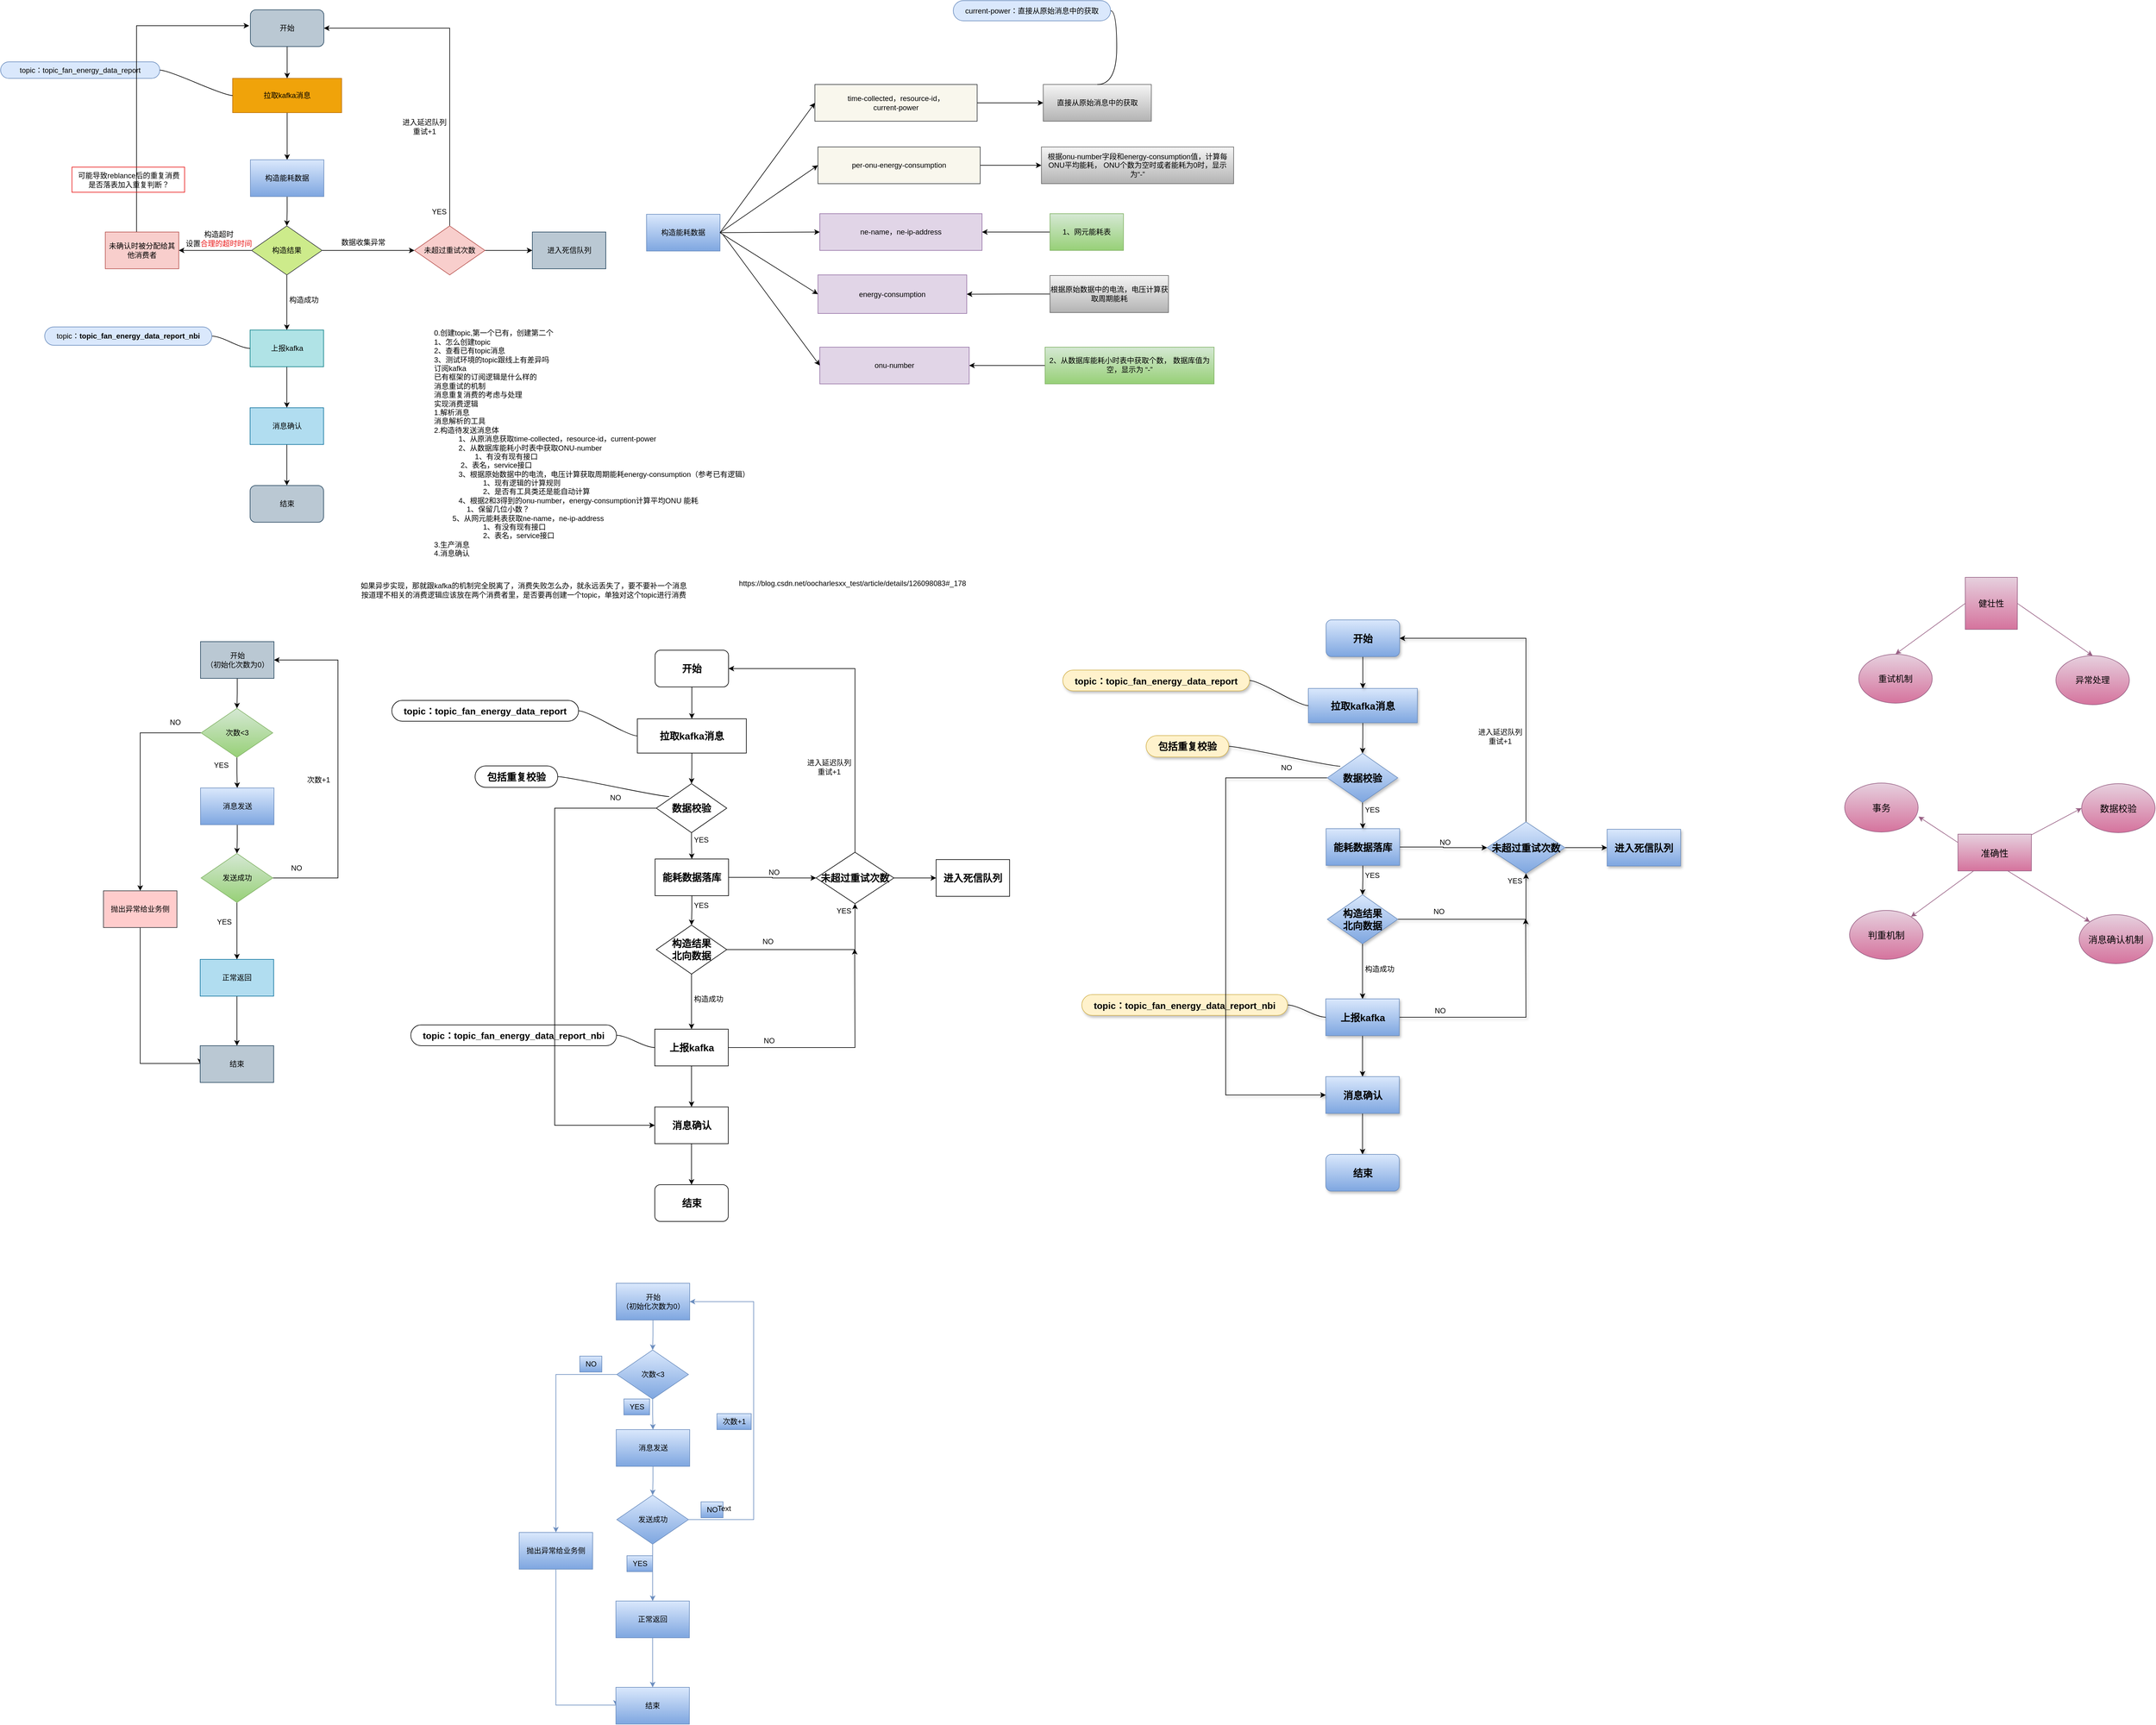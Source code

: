 <mxfile version="21.6.6" type="github">
  <diagram name="第 1 页" id="M8W_YHe2GnGrzic8frZs">
    <mxGraphModel dx="2795" dy="1102" grid="0" gridSize="10" guides="1" tooltips="1" connect="1" arrows="1" fold="1" page="0" pageScale="1" pageWidth="827" pageHeight="1169" math="0" shadow="0">
      <root>
        <mxCell id="0" />
        <mxCell id="1" parent="0" />
        <mxCell id="dHo2H_a6wfimzC4ZJmC2-6" value="" style="edgeStyle=orthogonalEdgeStyle;rounded=0;orthogonalLoop=1;jettySize=auto;html=1;" parent="1" source="dHo2H_a6wfimzC4ZJmC2-1" target="dHo2H_a6wfimzC4ZJmC2-5" edge="1">
          <mxGeometry relative="1" as="geometry" />
        </mxCell>
        <mxCell id="dHo2H_a6wfimzC4ZJmC2-1" value="拉取kafka消息" style="rounded=0;whiteSpace=wrap;html=1;fillColor=#f0a30a;fontColor=#000000;strokeColor=#BD7000;" parent="1" vertex="1">
          <mxGeometry x="-240" y="263" width="178" height="56" as="geometry" />
        </mxCell>
        <mxCell id="dHo2H_a6wfimzC4ZJmC2-28" value="" style="edgeStyle=orthogonalEdgeStyle;rounded=0;orthogonalLoop=1;jettySize=auto;html=1;" parent="1" source="dHo2H_a6wfimzC4ZJmC2-2" target="dHo2H_a6wfimzC4ZJmC2-1" edge="1">
          <mxGeometry relative="1" as="geometry" />
        </mxCell>
        <mxCell id="dHo2H_a6wfimzC4ZJmC2-2" value="开始" style="rounded=1;whiteSpace=wrap;html=1;fillColor=#bac8d3;strokeColor=#23445d;" parent="1" vertex="1">
          <mxGeometry x="-211" y="151" width="120" height="60" as="geometry" />
        </mxCell>
        <mxCell id="dHo2H_a6wfimzC4ZJmC2-3" value="topic：topic_fan_energy_data_report" style="whiteSpace=wrap;html=1;rounded=1;arcSize=50;align=center;verticalAlign=middle;strokeWidth=1;autosize=1;spacing=4;treeFolding=1;treeMoving=1;newEdgeStyle={&quot;edgeStyle&quot;:&quot;entityRelationEdgeStyle&quot;,&quot;startArrow&quot;:&quot;none&quot;,&quot;endArrow&quot;:&quot;none&quot;,&quot;segment&quot;:10,&quot;curved&quot;:1,&quot;sourcePerimeterSpacing&quot;:0,&quot;targetPerimeterSpacing&quot;:0};fillColor=#dae8fc;strokeColor=#6c8ebf;" parent="1" vertex="1">
          <mxGeometry x="-619" y="236" width="260" height="27" as="geometry" />
        </mxCell>
        <mxCell id="dHo2H_a6wfimzC4ZJmC2-4" value="" style="edgeStyle=entityRelationEdgeStyle;startArrow=none;endArrow=none;segment=10;curved=1;sourcePerimeterSpacing=0;targetPerimeterSpacing=0;rounded=0;exitX=0;exitY=0.5;exitDx=0;exitDy=0;" parent="1" source="dHo2H_a6wfimzC4ZJmC2-1" target="dHo2H_a6wfimzC4ZJmC2-3" edge="1">
          <mxGeometry relative="1" as="geometry">
            <mxPoint x="-19" y="323" as="sourcePoint" />
          </mxGeometry>
        </mxCell>
        <mxCell id="dHo2H_a6wfimzC4ZJmC2-8" value="" style="edgeStyle=orthogonalEdgeStyle;rounded=0;orthogonalLoop=1;jettySize=auto;html=1;" parent="1" source="dHo2H_a6wfimzC4ZJmC2-5" target="dHo2H_a6wfimzC4ZJmC2-7" edge="1">
          <mxGeometry relative="1" as="geometry" />
        </mxCell>
        <mxCell id="dHo2H_a6wfimzC4ZJmC2-5" value="构造能耗数据" style="whiteSpace=wrap;html=1;rounded=0;fillColor=#dae8fc;strokeColor=#6c8ebf;gradientColor=#7ea6e0;" parent="1" vertex="1">
          <mxGeometry x="-211" y="396" width="120" height="60" as="geometry" />
        </mxCell>
        <mxCell id="dHo2H_a6wfimzC4ZJmC2-12" value="" style="edgeStyle=orthogonalEdgeStyle;rounded=0;orthogonalLoop=1;jettySize=auto;html=1;" parent="1" source="dHo2H_a6wfimzC4ZJmC2-7" target="dHo2H_a6wfimzC4ZJmC2-11" edge="1">
          <mxGeometry relative="1" as="geometry" />
        </mxCell>
        <mxCell id="dHo2H_a6wfimzC4ZJmC2-16" value="" style="edgeStyle=orthogonalEdgeStyle;rounded=0;orthogonalLoop=1;jettySize=auto;html=1;" parent="1" source="dHo2H_a6wfimzC4ZJmC2-7" target="dHo2H_a6wfimzC4ZJmC2-15" edge="1">
          <mxGeometry relative="1" as="geometry" />
        </mxCell>
        <mxCell id="dHo2H_a6wfimzC4ZJmC2-32" value="" style="edgeStyle=orthogonalEdgeStyle;rounded=0;orthogonalLoop=1;jettySize=auto;html=1;" parent="1" source="dHo2H_a6wfimzC4ZJmC2-7" target="dHo2H_a6wfimzC4ZJmC2-31" edge="1">
          <mxGeometry relative="1" as="geometry" />
        </mxCell>
        <mxCell id="dHo2H_a6wfimzC4ZJmC2-7" value="构造结果" style="rhombus;whiteSpace=wrap;html=1;rounded=0;fillColor=#cdeb8b;strokeColor=#36393d;" parent="1" vertex="1">
          <mxGeometry x="-209" y="504" width="115" height="80" as="geometry" />
        </mxCell>
        <mxCell id="dHo2H_a6wfimzC4ZJmC2-13" style="edgeStyle=orthogonalEdgeStyle;rounded=0;orthogonalLoop=1;jettySize=auto;html=1;entryX=1;entryY=0.5;entryDx=0;entryDy=0;" parent="1" source="dHo2H_a6wfimzC4ZJmC2-11" target="dHo2H_a6wfimzC4ZJmC2-2" edge="1">
          <mxGeometry relative="1" as="geometry">
            <Array as="points">
              <mxPoint x="115" y="181" />
            </Array>
          </mxGeometry>
        </mxCell>
        <mxCell id="dHo2H_a6wfimzC4ZJmC2-30" value="" style="edgeStyle=orthogonalEdgeStyle;rounded=0;orthogonalLoop=1;jettySize=auto;html=1;" parent="1" source="dHo2H_a6wfimzC4ZJmC2-11" target="dHo2H_a6wfimzC4ZJmC2-29" edge="1">
          <mxGeometry relative="1" as="geometry" />
        </mxCell>
        <mxCell id="dHo2H_a6wfimzC4ZJmC2-11" value="未超过重试次数" style="rhombus;whiteSpace=wrap;html=1;rounded=0;fillColor=#f8cecc;strokeColor=#b85450;" parent="1" vertex="1">
          <mxGeometry x="57" y="504" width="115" height="80" as="geometry" />
        </mxCell>
        <mxCell id="dHo2H_a6wfimzC4ZJmC2-14" value="进入延迟队列&lt;br&gt;重试+1" style="text;html=1;align=center;verticalAlign=middle;resizable=0;points=[];autosize=1;strokeColor=none;fillColor=none;" parent="1" vertex="1">
          <mxGeometry x="28" y="321" width="90" height="41" as="geometry" />
        </mxCell>
        <mxCell id="dHo2H_a6wfimzC4ZJmC2-21" value="" style="edgeStyle=orthogonalEdgeStyle;rounded=0;orthogonalLoop=1;jettySize=auto;html=1;" parent="1" source="dHo2H_a6wfimzC4ZJmC2-15" target="dHo2H_a6wfimzC4ZJmC2-20" edge="1">
          <mxGeometry relative="1" as="geometry" />
        </mxCell>
        <mxCell id="dHo2H_a6wfimzC4ZJmC2-15" value="上报kafka" style="whiteSpace=wrap;html=1;rounded=0;fillColor=#b0e3e6;strokeColor=#0e8088;" parent="1" vertex="1">
          <mxGeometry x="-211.5" y="674" width="120" height="60" as="geometry" />
        </mxCell>
        <mxCell id="dHo2H_a6wfimzC4ZJmC2-17" value="构造成功" style="text;html=1;align=center;verticalAlign=middle;resizable=0;points=[];autosize=1;strokeColor=none;fillColor=none;" parent="1" vertex="1">
          <mxGeometry x="-157" y="612" width="66" height="26" as="geometry" />
        </mxCell>
        <mxCell id="dHo2H_a6wfimzC4ZJmC2-19" style="edgeStyle=entityRelationEdgeStyle;rounded=0;orthogonalLoop=1;jettySize=auto;html=1;startArrow=none;endArrow=none;segment=10;curved=1;sourcePerimeterSpacing=0;targetPerimeterSpacing=0;" parent="1" source="dHo2H_a6wfimzC4ZJmC2-18" target="dHo2H_a6wfimzC4ZJmC2-15" edge="1">
          <mxGeometry relative="1" as="geometry" />
        </mxCell>
        <mxCell id="dHo2H_a6wfimzC4ZJmC2-18" value="topic：&lt;b&gt;topic_fan_energy_data_report_nbi&lt;/b&gt;" style="whiteSpace=wrap;html=1;rounded=1;arcSize=50;align=center;verticalAlign=middle;strokeWidth=1;autosize=1;spacing=4;treeFolding=1;treeMoving=1;newEdgeStyle={&quot;edgeStyle&quot;:&quot;entityRelationEdgeStyle&quot;,&quot;startArrow&quot;:&quot;none&quot;,&quot;endArrow&quot;:&quot;none&quot;,&quot;segment&quot;:10,&quot;curved&quot;:1,&quot;sourcePerimeterSpacing&quot;:0,&quot;targetPerimeterSpacing&quot;:0};fillColor=#dae8fc;strokeColor=#6c8ebf;" parent="1" vertex="1">
          <mxGeometry x="-547" y="669" width="273" height="30" as="geometry" />
        </mxCell>
        <mxCell id="dHo2H_a6wfimzC4ZJmC2-25" value="" style="edgeStyle=orthogonalEdgeStyle;rounded=0;orthogonalLoop=1;jettySize=auto;html=1;" parent="1" source="dHo2H_a6wfimzC4ZJmC2-20" target="dHo2H_a6wfimzC4ZJmC2-24" edge="1">
          <mxGeometry relative="1" as="geometry" />
        </mxCell>
        <mxCell id="dHo2H_a6wfimzC4ZJmC2-20" value="消息确认" style="whiteSpace=wrap;html=1;rounded=0;fillColor=#b1ddf0;strokeColor=#10739e;" parent="1" vertex="1">
          <mxGeometry x="-211.5" y="801" width="120" height="60" as="geometry" />
        </mxCell>
        <mxCell id="dHo2H_a6wfimzC4ZJmC2-24" value="结束" style="rounded=1;whiteSpace=wrap;html=1;fillColor=#bac8d3;strokeColor=#23445d;" parent="1" vertex="1">
          <mxGeometry x="-211.5" y="928" width="120" height="60" as="geometry" />
        </mxCell>
        <mxCell id="dHo2H_a6wfimzC4ZJmC2-26" value="数据收集异常" style="text;html=1;align=center;verticalAlign=middle;resizable=0;points=[];autosize=1;strokeColor=none;fillColor=none;" parent="1" vertex="1">
          <mxGeometry x="-72" y="518" width="90" height="26" as="geometry" />
        </mxCell>
        <mxCell id="dHo2H_a6wfimzC4ZJmC2-27" value="YES" style="text;html=1;align=center;verticalAlign=middle;resizable=0;points=[];autosize=1;strokeColor=none;fillColor=none;" parent="1" vertex="1">
          <mxGeometry x="76" y="468" width="42" height="26" as="geometry" />
        </mxCell>
        <mxCell id="dHo2H_a6wfimzC4ZJmC2-29" value="进入死信队列" style="whiteSpace=wrap;html=1;rounded=0;fillColor=#bac8d3;strokeColor=#23445d;" parent="1" vertex="1">
          <mxGeometry x="249.5" y="514" width="120" height="60" as="geometry" />
        </mxCell>
        <mxCell id="dHo2H_a6wfimzC4ZJmC2-34" style="edgeStyle=orthogonalEdgeStyle;rounded=0;orthogonalLoop=1;jettySize=auto;html=1;" parent="1" source="dHo2H_a6wfimzC4ZJmC2-31" edge="1">
          <mxGeometry relative="1" as="geometry">
            <mxPoint x="-213" y="177" as="targetPoint" />
            <Array as="points">
              <mxPoint x="-397" y="177" />
            </Array>
          </mxGeometry>
        </mxCell>
        <mxCell id="dHo2H_a6wfimzC4ZJmC2-31" value="未确认时被分配给其他消费者" style="rounded=0;whiteSpace=wrap;html=1;fillColor=#f8cecc;strokeColor=#b85450;" parent="1" vertex="1">
          <mxGeometry x="-448" y="514" width="120" height="60" as="geometry" />
        </mxCell>
        <mxCell id="dHo2H_a6wfimzC4ZJmC2-35" value="可能导致reblance后的重复消费&lt;br&gt;是否落表加入重复判断？" style="text;html=1;align=center;verticalAlign=middle;resizable=0;points=[];autosize=1;strokeColor=#E91616;fillColor=none;" parent="1" vertex="1">
          <mxGeometry x="-502.5" y="408" width="184" height="41" as="geometry" />
        </mxCell>
        <mxCell id="dHo2H_a6wfimzC4ZJmC2-36" value="构造超时&lt;br&gt;设置&lt;font color=&quot;#e91616&quot;&gt;合理的超时时间&lt;/font&gt;" style="text;html=1;align=center;verticalAlign=middle;resizable=0;points=[];autosize=1;strokeColor=none;fillColor=none;" parent="1" vertex="1">
          <mxGeometry x="-326" y="504" width="126" height="41" as="geometry" />
        </mxCell>
        <mxCell id="dHo2H_a6wfimzC4ZJmC2-37" value="构造能耗数据" style="rounded=0;whiteSpace=wrap;html=1;fillColor=#dae8fc;strokeColor=#6c8ebf;gradientColor=#7ea6e0;" parent="1" vertex="1">
          <mxGeometry x="436" y="485" width="120" height="60" as="geometry" />
        </mxCell>
        <mxCell id="iF39fZA0TQ3YI6n5g9AD-15" value="" style="edgeStyle=orthogonalEdgeStyle;rounded=0;orthogonalLoop=1;jettySize=auto;html=1;" parent="1" source="dHo2H_a6wfimzC4ZJmC2-38" target="iF39fZA0TQ3YI6n5g9AD-14" edge="1">
          <mxGeometry relative="1" as="geometry" />
        </mxCell>
        <mxCell id="dHo2H_a6wfimzC4ZJmC2-38" value="time-collected，resource-id，&lt;br&gt;current-power" style="rounded=0;whiteSpace=wrap;html=1;fillColor=#f9f7ed;strokeColor=#36393d;" parent="1" vertex="1">
          <mxGeometry x="711" y="273" width="265" height="60" as="geometry" />
        </mxCell>
        <mxCell id="iF39fZA0TQ3YI6n5g9AD-19" value="" style="edgeStyle=orthogonalEdgeStyle;rounded=0;orthogonalLoop=1;jettySize=auto;html=1;" parent="1" source="iF39fZA0TQ3YI6n5g9AD-1" target="iF39fZA0TQ3YI6n5g9AD-18" edge="1">
          <mxGeometry relative="1" as="geometry" />
        </mxCell>
        <mxCell id="iF39fZA0TQ3YI6n5g9AD-1" value="per-onu-energy-consumption" style="rounded=0;whiteSpace=wrap;html=1;fillColor=#f9f7ed;strokeColor=#36393d;" parent="1" vertex="1">
          <mxGeometry x="716" y="375" width="265" height="60" as="geometry" />
        </mxCell>
        <mxCell id="iF39fZA0TQ3YI6n5g9AD-3" value="ne-name，ne-ip-address" style="rounded=0;whiteSpace=wrap;html=1;fillColor=#e1d5e7;strokeColor=#9673a6;" parent="1" vertex="1">
          <mxGeometry x="719" y="484" width="265" height="60" as="geometry" />
        </mxCell>
        <mxCell id="iF39fZA0TQ3YI6n5g9AD-4" value="energy-consumption" style="whiteSpace=wrap;html=1;fillColor=#e1d5e7;strokeColor=#9673a6;" parent="1" vertex="1">
          <mxGeometry x="716" y="584" width="243" height="63" as="geometry" />
        </mxCell>
        <mxCell id="iF39fZA0TQ3YI6n5g9AD-7" style="edgeStyle=orthogonalEdgeStyle;rounded=0;orthogonalLoop=1;jettySize=auto;html=1;" parent="1" source="iF39fZA0TQ3YI6n5g9AD-5" target="iF39fZA0TQ3YI6n5g9AD-4" edge="1">
          <mxGeometry relative="1" as="geometry" />
        </mxCell>
        <mxCell id="iF39fZA0TQ3YI6n5g9AD-5" value="根据原始数据中的电流，电压计算获取周期能耗" style="whiteSpace=wrap;html=1;fillColor=#f5f5f5;gradientColor=#b3b3b3;strokeColor=#666666;" parent="1" vertex="1">
          <mxGeometry x="1095" y="585" width="193.5" height="60.5" as="geometry" />
        </mxCell>
        <mxCell id="iF39fZA0TQ3YI6n5g9AD-23" style="edgeStyle=orthogonalEdgeStyle;rounded=0;orthogonalLoop=1;jettySize=auto;html=1;" parent="1" source="iF39fZA0TQ3YI6n5g9AD-8" target="iF39fZA0TQ3YI6n5g9AD-3" edge="1">
          <mxGeometry relative="1" as="geometry" />
        </mxCell>
        <mxCell id="iF39fZA0TQ3YI6n5g9AD-8" value="1、网元能耗表" style="whiteSpace=wrap;html=1;rounded=0;fillColor=#d5e8d4;strokeColor=#82b366;gradientColor=#97d077;" parent="1" vertex="1">
          <mxGeometry x="1095" y="484" width="120" height="60" as="geometry" />
        </mxCell>
        <mxCell id="iF39fZA0TQ3YI6n5g9AD-14" value="直接从原始消息中的获取&lt;span style=&quot;font-size:10.5pt;font-family:宋体;&lt;br/&gt;mso-bidi-font-family:宋体;mso-ansi-language:EN-US;mso-fareast-language:ZH-CN;&lt;br/&gt;mso-bidi-language:AR-SA&quot;&gt;&lt;/span&gt;" style="whiteSpace=wrap;html=1;rounded=0;fillColor=#f5f5f5;gradientColor=#b3b3b3;strokeColor=#666666;" parent="1" vertex="1">
          <mxGeometry x="1084" y="273" width="176.5" height="60" as="geometry" />
        </mxCell>
        <mxCell id="iF39fZA0TQ3YI6n5g9AD-17" style="edgeStyle=entityRelationEdgeStyle;rounded=0;orthogonalLoop=1;jettySize=auto;html=1;startArrow=none;endArrow=none;segment=10;curved=1;sourcePerimeterSpacing=0;targetPerimeterSpacing=0;entryX=0.5;entryY=0;entryDx=0;entryDy=0;" parent="1" source="iF39fZA0TQ3YI6n5g9AD-16" target="iF39fZA0TQ3YI6n5g9AD-14" edge="1">
          <mxGeometry relative="1" as="geometry" />
        </mxCell>
        <mxCell id="iF39fZA0TQ3YI6n5g9AD-16" value="current-power：直接从原始消息中的获取&lt;span style=&quot;font-size:10.5pt;font-family:宋体;&lt;br/&gt;mso-bidi-font-family:宋体;mso-ansi-language:EN-US;mso-fareast-language:ZH-CN;&lt;br/&gt;mso-bidi-language:AR-SA&quot;&gt;&lt;/span&gt;" style="whiteSpace=wrap;html=1;rounded=1;arcSize=50;align=center;verticalAlign=middle;strokeWidth=1;autosize=1;spacing=4;treeFolding=1;treeMoving=1;newEdgeStyle={&quot;edgeStyle&quot;:&quot;entityRelationEdgeStyle&quot;,&quot;startArrow&quot;:&quot;none&quot;,&quot;endArrow&quot;:&quot;none&quot;,&quot;segment&quot;:10,&quot;curved&quot;:1,&quot;sourcePerimeterSpacing&quot;:0,&quot;targetPerimeterSpacing&quot;:0};fillColor=#dae8fc;strokeColor=#6c8ebf;" parent="1" vertex="1">
          <mxGeometry x="937" y="136" width="257" height="33" as="geometry" />
        </mxCell>
        <mxCell id="iF39fZA0TQ3YI6n5g9AD-18" value="根据onu-number字段和energy-consumption值，计算每ONU平均能耗， ONU个数为空时或者能耗为0时，显示为“-”" style="whiteSpace=wrap;html=1;rounded=0;fillColor=#f5f5f5;gradientColor=#b3b3b3;strokeColor=#666666;" parent="1" vertex="1">
          <mxGeometry x="1081" y="375" width="314" height="60" as="geometry" />
        </mxCell>
        <mxCell id="iF39fZA0TQ3YI6n5g9AD-20" value="onu-number" style="whiteSpace=wrap;html=1;fillColor=#e1d5e7;strokeColor=#9673a6;" parent="1" vertex="1">
          <mxGeometry x="719" y="702" width="244" height="60" as="geometry" />
        </mxCell>
        <mxCell id="iF39fZA0TQ3YI6n5g9AD-22" style="edgeStyle=orthogonalEdgeStyle;rounded=0;orthogonalLoop=1;jettySize=auto;html=1;entryX=1;entryY=0.5;entryDx=0;entryDy=0;" parent="1" source="iF39fZA0TQ3YI6n5g9AD-21" target="iF39fZA0TQ3YI6n5g9AD-20" edge="1">
          <mxGeometry relative="1" as="geometry" />
        </mxCell>
        <mxCell id="iF39fZA0TQ3YI6n5g9AD-21" value="2、从数据库能耗小时表中获取个数， 数据库值为空，显示为 “-”&lt;span style=&quot;font-size:10.5pt;font-family:宋体;&lt;br/&gt;mso-bidi-font-family:宋体;mso-ansi-language:EN-US;mso-fareast-language:ZH-CN;&lt;br/&gt;mso-bidi-language:AR-SA&quot;&gt;&lt;/span&gt;" style="whiteSpace=wrap;html=1;fillColor=#d5e8d4;gradientColor=#97d077;strokeColor=#82b366;" parent="1" vertex="1">
          <mxGeometry x="1087" y="702" width="276" height="60" as="geometry" />
        </mxCell>
        <mxCell id="iF39fZA0TQ3YI6n5g9AD-31" value="" style="endArrow=classic;html=1;rounded=0;entryX=0;entryY=0.5;entryDx=0;entryDy=0;exitX=1;exitY=0.5;exitDx=0;exitDy=0;" parent="1" source="dHo2H_a6wfimzC4ZJmC2-37" target="dHo2H_a6wfimzC4ZJmC2-38" edge="1">
          <mxGeometry width="50" height="50" relative="1" as="geometry">
            <mxPoint x="453" y="469" as="sourcePoint" />
            <mxPoint x="503" y="419" as="targetPoint" />
          </mxGeometry>
        </mxCell>
        <mxCell id="iF39fZA0TQ3YI6n5g9AD-33" value="" style="endArrow=classic;html=1;rounded=0;entryX=0;entryY=0.5;entryDx=0;entryDy=0;exitX=1;exitY=0.5;exitDx=0;exitDy=0;" parent="1" source="dHo2H_a6wfimzC4ZJmC2-37" target="iF39fZA0TQ3YI6n5g9AD-1" edge="1">
          <mxGeometry width="50" height="50" relative="1" as="geometry">
            <mxPoint x="453" y="469" as="sourcePoint" />
            <mxPoint x="503" y="419" as="targetPoint" />
          </mxGeometry>
        </mxCell>
        <mxCell id="iF39fZA0TQ3YI6n5g9AD-34" value="" style="endArrow=classic;html=1;rounded=0;entryX=0;entryY=0.5;entryDx=0;entryDy=0;exitX=1;exitY=0.5;exitDx=0;exitDy=0;" parent="1" source="dHo2H_a6wfimzC4ZJmC2-37" target="iF39fZA0TQ3YI6n5g9AD-3" edge="1">
          <mxGeometry width="50" height="50" relative="1" as="geometry">
            <mxPoint x="453" y="469" as="sourcePoint" />
            <mxPoint x="503" y="419" as="targetPoint" />
          </mxGeometry>
        </mxCell>
        <mxCell id="iF39fZA0TQ3YI6n5g9AD-35" value="" style="endArrow=classic;html=1;rounded=0;entryX=0;entryY=0.5;entryDx=0;entryDy=0;exitX=1;exitY=0.5;exitDx=0;exitDy=0;" parent="1" source="dHo2H_a6wfimzC4ZJmC2-37" target="iF39fZA0TQ3YI6n5g9AD-4" edge="1">
          <mxGeometry width="50" height="50" relative="1" as="geometry">
            <mxPoint x="453" y="469" as="sourcePoint" />
            <mxPoint x="503" y="419" as="targetPoint" />
          </mxGeometry>
        </mxCell>
        <mxCell id="iF39fZA0TQ3YI6n5g9AD-36" value="" style="endArrow=classic;html=1;rounded=0;entryX=0;entryY=0.5;entryDx=0;entryDy=0;" parent="1" target="iF39fZA0TQ3YI6n5g9AD-20" edge="1">
          <mxGeometry width="50" height="50" relative="1" as="geometry">
            <mxPoint x="560" y="517" as="sourcePoint" />
            <mxPoint x="503" y="419" as="targetPoint" />
          </mxGeometry>
        </mxCell>
        <mxCell id="iF39fZA0TQ3YI6n5g9AD-37" value="0.创建topic,第一个已有，创建第二个&lt;br&gt;&lt;span style=&quot;&quot;&gt; &lt;/span&gt;1、怎么创建topic&lt;br&gt;&lt;span style=&quot;&quot;&gt; &lt;/span&gt;2、查看已有topic消息&lt;br&gt;&lt;span style=&quot;&quot;&gt; &lt;/span&gt;3、测试环境的topic跟线上有差异吗&lt;br&gt;订阅kafka&lt;br&gt;&lt;span style=&quot;&quot;&gt; &lt;/span&gt;已有框架的订阅逻辑是什么样的&lt;br&gt;&lt;span style=&quot;&quot;&gt; &lt;/span&gt;消息重试的机制&lt;br&gt;&lt;span style=&quot;&quot;&gt; &lt;/span&gt;消息重复消费的考虑与处理&lt;br&gt;实现消费逻辑&lt;br&gt;&lt;span style=&quot;&quot;&gt; &lt;/span&gt;1.解析消息&lt;br&gt;&lt;span style=&quot;&quot;&gt; &lt;/span&gt;消息解析的工具&lt;br&gt;2.构造待发送消息体&lt;br&gt;&lt;blockquote style=&quot;margin: 0 0 0 40px; border: none; padding: 0px;&quot;&gt;1、从原消息获取time-collected，resource-id，&lt;span style=&quot;&quot;&gt;current-power&lt;br&gt;&lt;/span&gt;2、从数据库能耗小时表中获取ONU-number&lt;/blockquote&gt;&lt;blockquote style=&quot;margin: 0 0 0 40px; border: none; padding: 0px;&quot;&gt;&amp;nbsp; &amp;nbsp; &amp;nbsp; &amp;nbsp; 1、有没有现有接口&lt;/blockquote&gt;&lt;blockquote style=&quot;margin: 0 0 0 40px; border: none; padding: 0px;&quot;&gt;&lt;span style=&quot;&quot;&gt; &lt;/span&gt;&lt;span style=&quot;white-space: pre;&quot;&gt; &lt;/span&gt;2、表名，service接口&lt;br&gt;3、根据原始数据中的电流，电压计算获取周期能耗energy-consumption（参考已有逻辑）&lt;/blockquote&gt;&lt;blockquote style=&quot;margin: 0 0 0 40px; border: none; padding: 0px;&quot;&gt;&lt;blockquote style=&quot;margin: 0 0 0 40px; border: none; padding: 0px;&quot;&gt;1、现有逻辑的计算规则&lt;/blockquote&gt;&lt;blockquote style=&quot;margin: 0 0 0 40px; border: none; padding: 0px;&quot;&gt;2、是否有工具类还是能自动计算&lt;/blockquote&gt;&lt;/blockquote&gt;&lt;blockquote style=&quot;margin: 0 0 0 40px; border: none; padding: 0px;&quot;&gt;4、根据2和3得到的onu-number，energy-consumption计算平均ONU 能耗&lt;/blockquote&gt;&lt;blockquote style=&quot;margin: 0 0 0 40px; border: none; padding: 0px;&quot;&gt;&lt;span style=&quot;white-space: pre;&quot;&gt; &lt;/span&gt;&amp;nbsp; &amp;nbsp;1、保留几位小数？&lt;br&gt;&lt;/blockquote&gt;&lt;span style=&quot;&quot;&gt; &lt;/span&gt;&amp;nbsp; &amp;nbsp; &lt;span style=&quot;white-space: pre;&quot;&gt; &lt;/span&gt;&amp;nbsp; &amp;nbsp; 5、从网元能耗表获取ne-name，ne-ip-address&lt;br&gt;&lt;span style=&quot;&quot;&gt; &lt;/span&gt;&lt;span style=&quot;&quot;&gt; &lt;/span&gt;&lt;span style=&quot;&quot;&gt; &lt;/span&gt;&lt;blockquote style=&quot;margin: 0 0 0 40px; border: none; padding: 0px;&quot;&gt;&lt;blockquote style=&quot;border: none; margin: 0px 0px 0px 40px; padding: 0px;&quot;&gt;1、有没有现有接口&lt;/blockquote&gt;&lt;blockquote style=&quot;border: none; margin: 0px 0px 0px 40px; padding: 0px;&quot;&gt; 2、表名，service接口&lt;/blockquote&gt;&lt;/blockquote&gt;3.生产消息&lt;br&gt;4.消息确认" style="text;html=1;align=left;verticalAlign=middle;resizable=0;points=[];autosize=1;strokeColor=none;fillColor=none;" parent="1" vertex="1">
          <mxGeometry x="87" y="666" width="533" height="386" as="geometry" />
        </mxCell>
        <mxCell id="iF39fZA0TQ3YI6n5g9AD-39" value="如果异步实现，那就跟kafka的机制完全脱离了，消费失败怎么办，就永远丢失了，要不要补一个消息&lt;br&gt;按道理不相关的消费逻辑应该放在两个消费者里，是否要再创建一个topic，单独对这个topic进行消费" style="text;html=1;align=center;verticalAlign=middle;resizable=0;points=[];autosize=1;strokeColor=none;fillColor=none;" parent="1" vertex="1">
          <mxGeometry x="-41" y="1078" width="551" height="41" as="geometry" />
        </mxCell>
        <mxCell id="iF39fZA0TQ3YI6n5g9AD-40" value="https://blog.csdn.net/oocharlesxx_test/article/details/126098083#_178" style="text;html=1;align=center;verticalAlign=middle;resizable=0;points=[];autosize=1;strokeColor=none;fillColor=none;" parent="1" vertex="1">
          <mxGeometry x="577" y="1075" width="389" height="26" as="geometry" />
        </mxCell>
        <mxCell id="vTuSlHbS3e6EODC16ytk-5" value="" style="edgeStyle=orthogonalEdgeStyle;rounded=0;orthogonalLoop=1;jettySize=auto;html=1;" parent="1" source="vTuSlHbS3e6EODC16ytk-1" target="vTuSlHbS3e6EODC16ytk-4" edge="1">
          <mxGeometry relative="1" as="geometry" />
        </mxCell>
        <mxCell id="vTuSlHbS3e6EODC16ytk-1" value="消息发送" style="rounded=0;whiteSpace=wrap;html=1;fillColor=#dae8fc;strokeColor=#6c8ebf;gradientColor=#7ea6e0;" parent="1" vertex="1">
          <mxGeometry x="-292.5" y="1422" width="120" height="60" as="geometry" />
        </mxCell>
        <mxCell id="vTuSlHbS3e6EODC16ytk-12" value="" style="edgeStyle=orthogonalEdgeStyle;rounded=0;orthogonalLoop=1;jettySize=auto;html=1;" parent="1" source="vTuSlHbS3e6EODC16ytk-4" target="vTuSlHbS3e6EODC16ytk-11" edge="1">
          <mxGeometry relative="1" as="geometry" />
        </mxCell>
        <mxCell id="vTuSlHbS3e6EODC16ytk-31" style="edgeStyle=orthogonalEdgeStyle;rounded=0;orthogonalLoop=1;jettySize=auto;html=1;entryX=1;entryY=0.5;entryDx=0;entryDy=0;exitX=1;exitY=0.5;exitDx=0;exitDy=0;" parent="1" source="vTuSlHbS3e6EODC16ytk-4" target="vTuSlHbS3e6EODC16ytk-29" edge="1">
          <mxGeometry relative="1" as="geometry">
            <mxPoint x="-121.68" y="1213.0" as="targetPoint" />
            <mxPoint x="-123.997" y="1575.607" as="sourcePoint" />
            <Array as="points">
              <mxPoint x="-68" y="1569" />
              <mxPoint x="-68" y="1213" />
            </Array>
          </mxGeometry>
        </mxCell>
        <mxCell id="vTuSlHbS3e6EODC16ytk-4" value="发送成功" style="rhombus;whiteSpace=wrap;html=1;rounded=0;fillColor=#d5e8d4;gradientColor=#97d077;strokeColor=#82b366;" parent="1" vertex="1">
          <mxGeometry x="-291.5" y="1529" width="117" height="80" as="geometry" />
        </mxCell>
        <mxCell id="vTuSlHbS3e6EODC16ytk-37" value="" style="edgeStyle=orthogonalEdgeStyle;rounded=0;orthogonalLoop=1;jettySize=auto;html=1;" parent="1" source="vTuSlHbS3e6EODC16ytk-11" target="vTuSlHbS3e6EODC16ytk-36" edge="1">
          <mxGeometry relative="1" as="geometry" />
        </mxCell>
        <mxCell id="vTuSlHbS3e6EODC16ytk-11" value="正常返回" style="whiteSpace=wrap;html=1;rounded=0;fillColor=#b1ddf0;strokeColor=#10739e;" parent="1" vertex="1">
          <mxGeometry x="-293" y="1702" width="120" height="60" as="geometry" />
        </mxCell>
        <mxCell id="vTuSlHbS3e6EODC16ytk-28" style="edgeStyle=orthogonalEdgeStyle;rounded=0;orthogonalLoop=1;jettySize=auto;html=1;entryX=0.5;entryY=0;entryDx=0;entryDy=0;" parent="1" source="vTuSlHbS3e6EODC16ytk-15" target="vTuSlHbS3e6EODC16ytk-1" edge="1">
          <mxGeometry relative="1" as="geometry" />
        </mxCell>
        <mxCell id="vTuSlHbS3e6EODC16ytk-33" style="edgeStyle=orthogonalEdgeStyle;rounded=0;orthogonalLoop=1;jettySize=auto;html=1;exitX=0;exitY=0.5;exitDx=0;exitDy=0;entryX=0.5;entryY=0;entryDx=0;entryDy=0;" parent="1" source="vTuSlHbS3e6EODC16ytk-15" target="vTuSlHbS3e6EODC16ytk-20" edge="1">
          <mxGeometry relative="1" as="geometry">
            <mxPoint x="-353.0" y="1371.0" as="sourcePoint" />
            <mxPoint x="-596" y="1543" as="targetPoint" />
            <Array as="points">
              <mxPoint x="-391" y="1332" />
            </Array>
          </mxGeometry>
        </mxCell>
        <mxCell id="vTuSlHbS3e6EODC16ytk-15" value="次数&amp;lt;3" style="rhombus;whiteSpace=wrap;html=1;rounded=0;fillColor=#d5e8d4;gradientColor=#97d077;strokeColor=#82b366;" parent="1" vertex="1">
          <mxGeometry x="-291.5" y="1292" width="117" height="80" as="geometry" />
        </mxCell>
        <mxCell id="vTuSlHbS3e6EODC16ytk-40" style="edgeStyle=orthogonalEdgeStyle;rounded=0;orthogonalLoop=1;jettySize=auto;html=1;entryX=0;entryY=0.5;entryDx=0;entryDy=0;" parent="1" source="vTuSlHbS3e6EODC16ytk-20" target="vTuSlHbS3e6EODC16ytk-36" edge="1">
          <mxGeometry relative="1" as="geometry">
            <Array as="points">
              <mxPoint x="-391" y="1872" />
            </Array>
          </mxGeometry>
        </mxCell>
        <mxCell id="vTuSlHbS3e6EODC16ytk-20" value="抛出异常给业务侧" style="whiteSpace=wrap;html=1;rounded=0;fillColor=#ffcccc;strokeColor=#36393d;" parent="1" vertex="1">
          <mxGeometry x="-451" y="1590" width="120" height="60" as="geometry" />
        </mxCell>
        <mxCell id="vTuSlHbS3e6EODC16ytk-22" value="NO" style="text;html=1;align=center;verticalAlign=middle;resizable=0;points=[];autosize=1;strokeColor=none;fillColor=none;" parent="1" vertex="1">
          <mxGeometry x="-154" y="1540" width="36" height="26" as="geometry" />
        </mxCell>
        <mxCell id="vTuSlHbS3e6EODC16ytk-25" value="YES" style="text;html=1;align=center;verticalAlign=middle;resizable=0;points=[];autosize=1;strokeColor=none;fillColor=none;" parent="1" vertex="1">
          <mxGeometry x="-275" y="1628" width="42" height="26" as="geometry" />
        </mxCell>
        <mxCell id="vTuSlHbS3e6EODC16ytk-30" value="" style="edgeStyle=orthogonalEdgeStyle;rounded=0;orthogonalLoop=1;jettySize=auto;html=1;" parent="1" source="vTuSlHbS3e6EODC16ytk-29" target="vTuSlHbS3e6EODC16ytk-15" edge="1">
          <mxGeometry relative="1" as="geometry" />
        </mxCell>
        <mxCell id="vTuSlHbS3e6EODC16ytk-29" value="开始&lt;br&gt;（初始化次数为0）" style="whiteSpace=wrap;html=1;fillColor=#bac8d3;strokeColor=#23445d;" parent="1" vertex="1">
          <mxGeometry x="-292.5" y="1183" width="120" height="60" as="geometry" />
        </mxCell>
        <mxCell id="vTuSlHbS3e6EODC16ytk-32" value="YES" style="text;html=1;align=center;verticalAlign=middle;resizable=0;points=[];autosize=1;strokeColor=none;fillColor=none;" parent="1" vertex="1">
          <mxGeometry x="-280" y="1372" width="42" height="26" as="geometry" />
        </mxCell>
        <mxCell id="vTuSlHbS3e6EODC16ytk-34" value="NO" style="text;html=1;align=center;verticalAlign=middle;resizable=0;points=[];autosize=1;strokeColor=none;fillColor=none;" parent="1" vertex="1">
          <mxGeometry x="-352" y="1302" width="36" height="26" as="geometry" />
        </mxCell>
        <mxCell id="vTuSlHbS3e6EODC16ytk-36" value="结束" style="whiteSpace=wrap;html=1;rounded=0;fillColor=#bac8d3;strokeColor=#23445d;" parent="1" vertex="1">
          <mxGeometry x="-293" y="1843" width="120" height="60" as="geometry" />
        </mxCell>
        <mxCell id="vTuSlHbS3e6EODC16ytk-41" value="次数+1" style="text;html=1;align=center;verticalAlign=middle;resizable=0;points=[];autosize=1;strokeColor=none;fillColor=none;" parent="1" vertex="1">
          <mxGeometry x="-128" y="1396" width="56" height="26" as="geometry" />
        </mxCell>
        <mxCell id="SpIpiFIYMwb2PbjlnEA3-33" value="" style="edgeStyle=orthogonalEdgeStyle;rounded=0;orthogonalLoop=1;jettySize=auto;html=1;" parent="1" source="SpIpiFIYMwb2PbjlnEA3-2" target="SpIpiFIYMwb2PbjlnEA3-32" edge="1">
          <mxGeometry relative="1" as="geometry" />
        </mxCell>
        <mxCell id="SpIpiFIYMwb2PbjlnEA3-2" value="&lt;font style=&quot;font-size: 16px;&quot;&gt;&lt;b&gt;拉取kafka消息&lt;/b&gt;&lt;/font&gt;" style="rounded=0;whiteSpace=wrap;html=1;" parent="1" vertex="1">
          <mxGeometry x="421" y="1309" width="178" height="56" as="geometry" />
        </mxCell>
        <mxCell id="SpIpiFIYMwb2PbjlnEA3-3" value="" style="edgeStyle=orthogonalEdgeStyle;rounded=0;orthogonalLoop=1;jettySize=auto;html=1;" parent="1" source="SpIpiFIYMwb2PbjlnEA3-4" target="SpIpiFIYMwb2PbjlnEA3-2" edge="1">
          <mxGeometry relative="1" as="geometry" />
        </mxCell>
        <mxCell id="SpIpiFIYMwb2PbjlnEA3-4" value="&lt;b&gt;&lt;font style=&quot;font-size: 16px;&quot;&gt;开始&lt;/font&gt;&lt;/b&gt;" style="rounded=1;whiteSpace=wrap;html=1;" parent="1" vertex="1">
          <mxGeometry x="450" y="1197" width="120" height="60" as="geometry" />
        </mxCell>
        <mxCell id="SpIpiFIYMwb2PbjlnEA3-5" value="&lt;font style=&quot;font-size: 15px;&quot;&gt;&lt;b&gt;topic：topic_fan_energy_data_report&lt;/b&gt;&lt;/font&gt;" style="whiteSpace=wrap;html=1;rounded=1;arcSize=50;align=center;verticalAlign=middle;strokeWidth=1;autosize=1;spacing=4;treeFolding=1;treeMoving=1;newEdgeStyle={&quot;edgeStyle&quot;:&quot;entityRelationEdgeStyle&quot;,&quot;startArrow&quot;:&quot;none&quot;,&quot;endArrow&quot;:&quot;none&quot;,&quot;segment&quot;:10,&quot;curved&quot;:1,&quot;sourcePerimeterSpacing&quot;:0,&quot;targetPerimeterSpacing&quot;:0};" parent="1" vertex="1">
          <mxGeometry x="20" y="1279" width="305" height="34" as="geometry" />
        </mxCell>
        <mxCell id="SpIpiFIYMwb2PbjlnEA3-6" value="" style="edgeStyle=entityRelationEdgeStyle;startArrow=none;endArrow=none;segment=10;curved=1;sourcePerimeterSpacing=0;targetPerimeterSpacing=0;rounded=0;exitX=0;exitY=0.5;exitDx=0;exitDy=0;" parent="1" source="SpIpiFIYMwb2PbjlnEA3-2" target="SpIpiFIYMwb2PbjlnEA3-5" edge="1">
          <mxGeometry relative="1" as="geometry">
            <mxPoint x="642" y="1369" as="sourcePoint" />
          </mxGeometry>
        </mxCell>
        <mxCell id="SpIpiFIYMwb2PbjlnEA3-7" value="" style="edgeStyle=orthogonalEdgeStyle;rounded=0;orthogonalLoop=1;jettySize=auto;html=1;" parent="1" source="SpIpiFIYMwb2PbjlnEA3-8" target="SpIpiFIYMwb2PbjlnEA3-12" edge="1">
          <mxGeometry relative="1" as="geometry" />
        </mxCell>
        <mxCell id="SpIpiFIYMwb2PbjlnEA3-38" style="edgeStyle=orthogonalEdgeStyle;rounded=0;orthogonalLoop=1;jettySize=auto;html=1;" parent="1" source="SpIpiFIYMwb2PbjlnEA3-8" target="SpIpiFIYMwb2PbjlnEA3-15" edge="1">
          <mxGeometry relative="1" as="geometry" />
        </mxCell>
        <mxCell id="SpIpiFIYMwb2PbjlnEA3-8" value="&lt;font style=&quot;font-size: 16px;&quot;&gt;&lt;b&gt;能耗数据落库&lt;/b&gt;&lt;/font&gt;" style="whiteSpace=wrap;html=1;rounded=0;" parent="1" vertex="1">
          <mxGeometry x="450" y="1538" width="120" height="60" as="geometry" />
        </mxCell>
        <mxCell id="SpIpiFIYMwb2PbjlnEA3-9" value="" style="edgeStyle=orthogonalEdgeStyle;rounded=0;orthogonalLoop=1;jettySize=auto;html=1;" parent="1" source="SpIpiFIYMwb2PbjlnEA3-12" target="SpIpiFIYMwb2PbjlnEA3-15" edge="1">
          <mxGeometry relative="1" as="geometry" />
        </mxCell>
        <mxCell id="SpIpiFIYMwb2PbjlnEA3-10" value="" style="edgeStyle=orthogonalEdgeStyle;rounded=0;orthogonalLoop=1;jettySize=auto;html=1;" parent="1" source="SpIpiFIYMwb2PbjlnEA3-12" target="SpIpiFIYMwb2PbjlnEA3-18" edge="1">
          <mxGeometry relative="1" as="geometry" />
        </mxCell>
        <mxCell id="SpIpiFIYMwb2PbjlnEA3-12" value="&lt;b style=&quot;font-size: 16px;&quot;&gt;构造结果&lt;br&gt;北向数据&lt;/b&gt;" style="rhombus;whiteSpace=wrap;html=1;rounded=0;" parent="1" vertex="1">
          <mxGeometry x="452" y="1646" width="115" height="80" as="geometry" />
        </mxCell>
        <mxCell id="SpIpiFIYMwb2PbjlnEA3-13" style="edgeStyle=orthogonalEdgeStyle;rounded=0;orthogonalLoop=1;jettySize=auto;html=1;entryX=1;entryY=0.5;entryDx=0;entryDy=0;" parent="1" source="SpIpiFIYMwb2PbjlnEA3-15" target="SpIpiFIYMwb2PbjlnEA3-4" edge="1">
          <mxGeometry relative="1" as="geometry">
            <Array as="points">
              <mxPoint x="776" y="1227" />
            </Array>
          </mxGeometry>
        </mxCell>
        <mxCell id="SpIpiFIYMwb2PbjlnEA3-14" value="" style="edgeStyle=orthogonalEdgeStyle;rounded=0;orthogonalLoop=1;jettySize=auto;html=1;" parent="1" source="SpIpiFIYMwb2PbjlnEA3-15" target="SpIpiFIYMwb2PbjlnEA3-27" edge="1">
          <mxGeometry relative="1" as="geometry" />
        </mxCell>
        <mxCell id="SpIpiFIYMwb2PbjlnEA3-15" value="&lt;font style=&quot;font-size: 16px;&quot;&gt;&lt;b&gt;未超过重试次数&lt;/b&gt;&lt;/font&gt;" style="rhombus;whiteSpace=wrap;html=1;rounded=0;" parent="1" vertex="1">
          <mxGeometry x="713" y="1527" width="127" height="84" as="geometry" />
        </mxCell>
        <mxCell id="SpIpiFIYMwb2PbjlnEA3-16" value="进入延迟队列&lt;br&gt;重试+1" style="text;html=1;align=center;verticalAlign=middle;resizable=0;points=[];autosize=1;strokeColor=none;fillColor=none;" parent="1" vertex="1">
          <mxGeometry x="689" y="1367" width="90" height="41" as="geometry" />
        </mxCell>
        <mxCell id="SpIpiFIYMwb2PbjlnEA3-17" value="" style="edgeStyle=orthogonalEdgeStyle;rounded=0;orthogonalLoop=1;jettySize=auto;html=1;" parent="1" source="SpIpiFIYMwb2PbjlnEA3-18" target="SpIpiFIYMwb2PbjlnEA3-23" edge="1">
          <mxGeometry relative="1" as="geometry" />
        </mxCell>
        <mxCell id="SpIpiFIYMwb2PbjlnEA3-37" style="edgeStyle=orthogonalEdgeStyle;rounded=0;orthogonalLoop=1;jettySize=auto;html=1;" parent="1" source="SpIpiFIYMwb2PbjlnEA3-18" edge="1">
          <mxGeometry relative="1" as="geometry">
            <mxPoint x="776" y="1685" as="targetPoint" />
          </mxGeometry>
        </mxCell>
        <mxCell id="SpIpiFIYMwb2PbjlnEA3-18" value="&lt;font style=&quot;font-size: 16px;&quot;&gt;&lt;b&gt;上报kafka&lt;/b&gt;&lt;/font&gt;" style="whiteSpace=wrap;html=1;rounded=0;" parent="1" vertex="1">
          <mxGeometry x="449.5" y="1816" width="120" height="60" as="geometry" />
        </mxCell>
        <mxCell id="SpIpiFIYMwb2PbjlnEA3-19" value="构造成功" style="text;html=1;align=center;verticalAlign=middle;resizable=0;points=[];autosize=1;strokeColor=none;fillColor=none;" parent="1" vertex="1">
          <mxGeometry x="504" y="1754" width="66" height="26" as="geometry" />
        </mxCell>
        <mxCell id="SpIpiFIYMwb2PbjlnEA3-20" style="edgeStyle=entityRelationEdgeStyle;rounded=0;orthogonalLoop=1;jettySize=auto;html=1;startArrow=none;endArrow=none;segment=10;curved=1;sourcePerimeterSpacing=0;targetPerimeterSpacing=0;" parent="1" source="SpIpiFIYMwb2PbjlnEA3-21" target="SpIpiFIYMwb2PbjlnEA3-18" edge="1">
          <mxGeometry relative="1" as="geometry" />
        </mxCell>
        <mxCell id="SpIpiFIYMwb2PbjlnEA3-21" value="&lt;b style=&quot;font-size: 15px;&quot;&gt;topic：topic_fan_energy_data_report_nbi&lt;/b&gt;" style="whiteSpace=wrap;html=1;rounded=1;arcSize=50;align=center;verticalAlign=middle;strokeWidth=1;autosize=1;spacing=4;treeFolding=1;treeMoving=1;newEdgeStyle={&quot;edgeStyle&quot;:&quot;entityRelationEdgeStyle&quot;,&quot;startArrow&quot;:&quot;none&quot;,&quot;endArrow&quot;:&quot;none&quot;,&quot;segment&quot;:10,&quot;curved&quot;:1,&quot;sourcePerimeterSpacing&quot;:0,&quot;targetPerimeterSpacing&quot;:0};" parent="1" vertex="1">
          <mxGeometry x="51" y="1809" width="336" height="34" as="geometry" />
        </mxCell>
        <mxCell id="SpIpiFIYMwb2PbjlnEA3-22" value="" style="edgeStyle=orthogonalEdgeStyle;rounded=0;orthogonalLoop=1;jettySize=auto;html=1;" parent="1" source="SpIpiFIYMwb2PbjlnEA3-23" target="SpIpiFIYMwb2PbjlnEA3-24" edge="1">
          <mxGeometry relative="1" as="geometry" />
        </mxCell>
        <mxCell id="SpIpiFIYMwb2PbjlnEA3-23" value="&lt;font style=&quot;font-size: 16px;&quot;&gt;&lt;b&gt;消息确认&lt;/b&gt;&lt;/font&gt;" style="whiteSpace=wrap;html=1;rounded=0;" parent="1" vertex="1">
          <mxGeometry x="449.5" y="1943" width="120" height="60" as="geometry" />
        </mxCell>
        <mxCell id="SpIpiFIYMwb2PbjlnEA3-24" value="&lt;font style=&quot;font-size: 16px;&quot;&gt;&lt;b&gt;结束&lt;/b&gt;&lt;/font&gt;" style="rounded=1;whiteSpace=wrap;html=1;" parent="1" vertex="1">
          <mxGeometry x="449.5" y="2070" width="120" height="60" as="geometry" />
        </mxCell>
        <mxCell id="SpIpiFIYMwb2PbjlnEA3-25" value="NO" style="text;html=1;align=center;verticalAlign=middle;resizable=0;points=[];autosize=1;strokeColor=none;fillColor=none;" parent="1" vertex="1">
          <mxGeometry x="616" y="1660" width="36" height="26" as="geometry" />
        </mxCell>
        <mxCell id="SpIpiFIYMwb2PbjlnEA3-26" value="YES" style="text;html=1;align=center;verticalAlign=middle;resizable=0;points=[];autosize=1;strokeColor=none;fillColor=none;" parent="1" vertex="1">
          <mxGeometry x="737" y="1610" width="42" height="26" as="geometry" />
        </mxCell>
        <mxCell id="SpIpiFIYMwb2PbjlnEA3-27" value="&lt;font style=&quot;font-size: 16px;&quot;&gt;&lt;b&gt;进入死信队列&lt;/b&gt;&lt;/font&gt;" style="whiteSpace=wrap;html=1;rounded=0;" parent="1" vertex="1">
          <mxGeometry x="909" y="1539" width="120" height="60" as="geometry" />
        </mxCell>
        <mxCell id="SpIpiFIYMwb2PbjlnEA3-34" value="" style="edgeStyle=orthogonalEdgeStyle;rounded=0;orthogonalLoop=1;jettySize=auto;html=1;" parent="1" source="SpIpiFIYMwb2PbjlnEA3-32" target="SpIpiFIYMwb2PbjlnEA3-8" edge="1">
          <mxGeometry relative="1" as="geometry" />
        </mxCell>
        <mxCell id="SpIpiFIYMwb2PbjlnEA3-35" style="edgeStyle=orthogonalEdgeStyle;rounded=0;orthogonalLoop=1;jettySize=auto;html=1;entryX=0;entryY=0.5;entryDx=0;entryDy=0;exitX=0;exitY=0.5;exitDx=0;exitDy=0;" parent="1" source="SpIpiFIYMwb2PbjlnEA3-32" target="SpIpiFIYMwb2PbjlnEA3-23" edge="1">
          <mxGeometry relative="1" as="geometry">
            <mxPoint x="250" y="1957" as="targetPoint" />
            <mxPoint x="310" y="1479" as="sourcePoint" />
            <Array as="points">
              <mxPoint x="286" y="1455" />
              <mxPoint x="286" y="1973" />
            </Array>
          </mxGeometry>
        </mxCell>
        <mxCell id="SpIpiFIYMwb2PbjlnEA3-32" value="&lt;font style=&quot;font-size: 16px;&quot;&gt;&lt;b&gt;数据校验&lt;/b&gt;&lt;/font&gt;" style="rhombus;whiteSpace=wrap;html=1;rounded=0;" parent="1" vertex="1">
          <mxGeometry x="452" y="1415" width="115" height="80" as="geometry" />
        </mxCell>
        <mxCell id="SpIpiFIYMwb2PbjlnEA3-36" value="NO" style="text;html=1;align=center;verticalAlign=middle;resizable=0;points=[];autosize=1;strokeColor=none;fillColor=none;" parent="1" vertex="1">
          <mxGeometry x="367" y="1425" width="36" height="26" as="geometry" />
        </mxCell>
        <mxCell id="SpIpiFIYMwb2PbjlnEA3-39" value="NO" style="text;html=1;align=center;verticalAlign=middle;resizable=0;points=[];autosize=1;strokeColor=none;fillColor=none;" parent="1" vertex="1">
          <mxGeometry x="626" y="1547" width="36" height="26" as="geometry" />
        </mxCell>
        <mxCell id="SpIpiFIYMwb2PbjlnEA3-40" value="NO" style="text;html=1;align=center;verticalAlign=middle;resizable=0;points=[];autosize=1;strokeColor=none;fillColor=none;" parent="1" vertex="1">
          <mxGeometry x="618" y="1822" width="36" height="26" as="geometry" />
        </mxCell>
        <mxCell id="SpIpiFIYMwb2PbjlnEA3-41" value="YES" style="text;html=1;align=center;verticalAlign=middle;resizable=0;points=[];autosize=1;strokeColor=none;fillColor=none;" parent="1" vertex="1">
          <mxGeometry x="504" y="1494" width="42" height="26" as="geometry" />
        </mxCell>
        <mxCell id="SpIpiFIYMwb2PbjlnEA3-42" value="YES" style="text;html=1;align=center;verticalAlign=middle;resizable=0;points=[];autosize=1;strokeColor=none;fillColor=none;" parent="1" vertex="1">
          <mxGeometry x="504" y="1601" width="42" height="26" as="geometry" />
        </mxCell>
        <mxCell id="SpIpiFIYMwb2PbjlnEA3-44" style="edgeStyle=entityRelationEdgeStyle;rounded=0;orthogonalLoop=1;jettySize=auto;html=1;startArrow=none;endArrow=none;segment=10;curved=1;sourcePerimeterSpacing=0;targetPerimeterSpacing=0;entryX=0.183;entryY=0.263;entryDx=0;entryDy=0;entryPerimeter=0;" parent="1" source="SpIpiFIYMwb2PbjlnEA3-43" target="SpIpiFIYMwb2PbjlnEA3-32" edge="1">
          <mxGeometry relative="1" as="geometry" />
        </mxCell>
        <mxCell id="SpIpiFIYMwb2PbjlnEA3-43" value="&lt;font style=&quot;font-size: 16px;&quot;&gt;&lt;b&gt;包括重复校验&lt;/b&gt;&lt;/font&gt;" style="whiteSpace=wrap;html=1;rounded=1;arcSize=50;align=center;verticalAlign=middle;strokeWidth=1;autosize=1;spacing=4;treeFolding=1;treeMoving=1;newEdgeStyle={&quot;edgeStyle&quot;:&quot;entityRelationEdgeStyle&quot;,&quot;startArrow&quot;:&quot;none&quot;,&quot;endArrow&quot;:&quot;none&quot;,&quot;segment&quot;:10,&quot;curved&quot;:1,&quot;sourcePerimeterSpacing&quot;:0,&quot;targetPerimeterSpacing&quot;:0};" parent="1" vertex="1">
          <mxGeometry x="156" y="1386" width="135" height="35" as="geometry" />
        </mxCell>
        <mxCell id="TMin6KX_cM_Z1AKpQ7yj-1" value="" style="edgeStyle=orthogonalEdgeStyle;rounded=0;orthogonalLoop=1;jettySize=auto;html=1;shadow=1;" parent="1" source="TMin6KX_cM_Z1AKpQ7yj-2" target="TMin6KX_cM_Z1AKpQ7yj-31" edge="1">
          <mxGeometry relative="1" as="geometry" />
        </mxCell>
        <mxCell id="TMin6KX_cM_Z1AKpQ7yj-2" value="&lt;font style=&quot;font-size: 16px;&quot;&gt;&lt;b&gt;拉取kafka消息&lt;/b&gt;&lt;/font&gt;" style="rounded=0;whiteSpace=wrap;html=1;fillColor=#dae8fc;strokeColor=#6c8ebf;shadow=1;gradientColor=#7ea6e0;" parent="1" vertex="1">
          <mxGeometry x="1517" y="1259.5" width="178" height="56" as="geometry" />
        </mxCell>
        <mxCell id="TMin6KX_cM_Z1AKpQ7yj-3" value="" style="edgeStyle=orthogonalEdgeStyle;rounded=0;orthogonalLoop=1;jettySize=auto;html=1;shadow=1;" parent="1" source="TMin6KX_cM_Z1AKpQ7yj-4" target="TMin6KX_cM_Z1AKpQ7yj-2" edge="1">
          <mxGeometry relative="1" as="geometry" />
        </mxCell>
        <mxCell id="TMin6KX_cM_Z1AKpQ7yj-4" value="&lt;b&gt;&lt;font style=&quot;font-size: 16px;&quot;&gt;开始&lt;/font&gt;&lt;/b&gt;" style="rounded=1;whiteSpace=wrap;html=1;fillColor=#dae8fc;strokeColor=#6c8ebf;shadow=1;gradientColor=#7ea6e0;" parent="1" vertex="1">
          <mxGeometry x="1546" y="1147.5" width="120" height="60" as="geometry" />
        </mxCell>
        <mxCell id="TMin6KX_cM_Z1AKpQ7yj-5" value="&lt;font style=&quot;font-size: 15px;&quot;&gt;&lt;b&gt;topic：topic_fan_energy_data_report&lt;/b&gt;&lt;/font&gt;" style="whiteSpace=wrap;html=1;rounded=1;arcSize=50;align=center;verticalAlign=middle;strokeWidth=1;autosize=1;spacing=4;treeFolding=1;treeMoving=1;newEdgeStyle={&quot;edgeStyle&quot;:&quot;entityRelationEdgeStyle&quot;,&quot;startArrow&quot;:&quot;none&quot;,&quot;endArrow&quot;:&quot;none&quot;,&quot;segment&quot;:10,&quot;curved&quot;:1,&quot;sourcePerimeterSpacing&quot;:0,&quot;targetPerimeterSpacing&quot;:0};fillColor=#fff2cc;strokeColor=#d6b656;shadow=1;" parent="1" vertex="1">
          <mxGeometry x="1116" y="1229.5" width="305" height="34" as="geometry" />
        </mxCell>
        <mxCell id="TMin6KX_cM_Z1AKpQ7yj-6" value="" style="edgeStyle=entityRelationEdgeStyle;startArrow=none;endArrow=none;segment=10;curved=1;sourcePerimeterSpacing=0;targetPerimeterSpacing=0;rounded=0;exitX=0;exitY=0.5;exitDx=0;exitDy=0;shadow=1;" parent="1" source="TMin6KX_cM_Z1AKpQ7yj-2" target="TMin6KX_cM_Z1AKpQ7yj-5" edge="1">
          <mxGeometry relative="1" as="geometry">
            <mxPoint x="1738" y="1319.5" as="sourcePoint" />
          </mxGeometry>
        </mxCell>
        <mxCell id="TMin6KX_cM_Z1AKpQ7yj-7" value="" style="edgeStyle=orthogonalEdgeStyle;rounded=0;orthogonalLoop=1;jettySize=auto;html=1;shadow=1;" parent="1" source="TMin6KX_cM_Z1AKpQ7yj-9" target="TMin6KX_cM_Z1AKpQ7yj-12" edge="1">
          <mxGeometry relative="1" as="geometry" />
        </mxCell>
        <mxCell id="TMin6KX_cM_Z1AKpQ7yj-8" style="edgeStyle=orthogonalEdgeStyle;rounded=0;orthogonalLoop=1;jettySize=auto;html=1;shadow=1;" parent="1" source="TMin6KX_cM_Z1AKpQ7yj-9" target="TMin6KX_cM_Z1AKpQ7yj-15" edge="1">
          <mxGeometry relative="1" as="geometry" />
        </mxCell>
        <mxCell id="TMin6KX_cM_Z1AKpQ7yj-9" value="&lt;font style=&quot;font-size: 16px;&quot;&gt;&lt;b&gt;能耗数据落库&lt;/b&gt;&lt;/font&gt;" style="whiteSpace=wrap;html=1;rounded=0;fillColor=#dae8fc;strokeColor=#6c8ebf;shadow=1;gradientColor=#7ea6e0;" parent="1" vertex="1">
          <mxGeometry x="1546" y="1488.5" width="120" height="60" as="geometry" />
        </mxCell>
        <mxCell id="TMin6KX_cM_Z1AKpQ7yj-10" value="" style="edgeStyle=orthogonalEdgeStyle;rounded=0;orthogonalLoop=1;jettySize=auto;html=1;shadow=1;" parent="1" source="TMin6KX_cM_Z1AKpQ7yj-12" target="TMin6KX_cM_Z1AKpQ7yj-15" edge="1">
          <mxGeometry relative="1" as="geometry" />
        </mxCell>
        <mxCell id="TMin6KX_cM_Z1AKpQ7yj-11" value="" style="edgeStyle=orthogonalEdgeStyle;rounded=0;orthogonalLoop=1;jettySize=auto;html=1;shadow=1;" parent="1" source="TMin6KX_cM_Z1AKpQ7yj-12" target="TMin6KX_cM_Z1AKpQ7yj-19" edge="1">
          <mxGeometry relative="1" as="geometry" />
        </mxCell>
        <mxCell id="TMin6KX_cM_Z1AKpQ7yj-12" value="&lt;b style=&quot;font-size: 16px;&quot;&gt;构造结果&lt;br&gt;北向数据&lt;/b&gt;" style="rhombus;whiteSpace=wrap;html=1;rounded=0;fillColor=#dae8fc;strokeColor=#6c8ebf;shadow=1;gradientColor=#7ea6e0;" parent="1" vertex="1">
          <mxGeometry x="1548" y="1596.5" width="115" height="80" as="geometry" />
        </mxCell>
        <mxCell id="TMin6KX_cM_Z1AKpQ7yj-13" style="edgeStyle=orthogonalEdgeStyle;rounded=0;orthogonalLoop=1;jettySize=auto;html=1;entryX=1;entryY=0.5;entryDx=0;entryDy=0;shadow=1;" parent="1" source="TMin6KX_cM_Z1AKpQ7yj-15" target="TMin6KX_cM_Z1AKpQ7yj-4" edge="1">
          <mxGeometry relative="1" as="geometry">
            <Array as="points">
              <mxPoint x="1872" y="1177.5" />
            </Array>
          </mxGeometry>
        </mxCell>
        <mxCell id="TMin6KX_cM_Z1AKpQ7yj-14" value="" style="edgeStyle=orthogonalEdgeStyle;rounded=0;orthogonalLoop=1;jettySize=auto;html=1;shadow=1;" parent="1" source="TMin6KX_cM_Z1AKpQ7yj-15" target="TMin6KX_cM_Z1AKpQ7yj-28" edge="1">
          <mxGeometry relative="1" as="geometry" />
        </mxCell>
        <mxCell id="TMin6KX_cM_Z1AKpQ7yj-15" value="&lt;font style=&quot;font-size: 16px;&quot;&gt;&lt;b&gt;未超过重试次数&lt;/b&gt;&lt;/font&gt;" style="rhombus;whiteSpace=wrap;html=1;rounded=0;fillColor=#dae8fc;strokeColor=#6c8ebf;shadow=1;gradientColor=#7ea6e0;" parent="1" vertex="1">
          <mxGeometry x="1809" y="1477.5" width="127" height="84" as="geometry" />
        </mxCell>
        <mxCell id="TMin6KX_cM_Z1AKpQ7yj-16" value="进入延迟队列&lt;br&gt;重试+1" style="text;html=1;align=center;verticalAlign=middle;resizable=0;points=[];autosize=1;strokeColor=none;fillColor=none;shadow=1;" parent="1" vertex="1">
          <mxGeometry x="1785" y="1317.5" width="90" height="41" as="geometry" />
        </mxCell>
        <mxCell id="TMin6KX_cM_Z1AKpQ7yj-17" value="" style="edgeStyle=orthogonalEdgeStyle;rounded=0;orthogonalLoop=1;jettySize=auto;html=1;shadow=1;" parent="1" source="TMin6KX_cM_Z1AKpQ7yj-19" target="TMin6KX_cM_Z1AKpQ7yj-24" edge="1">
          <mxGeometry relative="1" as="geometry" />
        </mxCell>
        <mxCell id="TMin6KX_cM_Z1AKpQ7yj-18" style="edgeStyle=orthogonalEdgeStyle;rounded=0;orthogonalLoop=1;jettySize=auto;html=1;shadow=1;" parent="1" source="TMin6KX_cM_Z1AKpQ7yj-19" edge="1">
          <mxGeometry relative="1" as="geometry">
            <mxPoint x="1872" y="1635.5" as="targetPoint" />
          </mxGeometry>
        </mxCell>
        <mxCell id="TMin6KX_cM_Z1AKpQ7yj-19" value="&lt;font style=&quot;font-size: 16px;&quot;&gt;&lt;b&gt;上报kafka&lt;/b&gt;&lt;/font&gt;" style="whiteSpace=wrap;html=1;rounded=0;fillColor=#dae8fc;strokeColor=#6c8ebf;shadow=1;gradientColor=#7ea6e0;" parent="1" vertex="1">
          <mxGeometry x="1545.5" y="1766.5" width="120" height="60" as="geometry" />
        </mxCell>
        <mxCell id="TMin6KX_cM_Z1AKpQ7yj-20" value="构造成功" style="text;html=1;align=center;verticalAlign=middle;resizable=0;points=[];autosize=1;strokeColor=none;fillColor=none;shadow=1;" parent="1" vertex="1">
          <mxGeometry x="1600" y="1704.5" width="66" height="26" as="geometry" />
        </mxCell>
        <mxCell id="TMin6KX_cM_Z1AKpQ7yj-21" style="edgeStyle=entityRelationEdgeStyle;rounded=0;orthogonalLoop=1;jettySize=auto;html=1;startArrow=none;endArrow=none;segment=10;curved=1;sourcePerimeterSpacing=0;targetPerimeterSpacing=0;shadow=1;" parent="1" source="TMin6KX_cM_Z1AKpQ7yj-22" target="TMin6KX_cM_Z1AKpQ7yj-19" edge="1">
          <mxGeometry relative="1" as="geometry" />
        </mxCell>
        <mxCell id="TMin6KX_cM_Z1AKpQ7yj-22" value="&lt;b style=&quot;font-size: 15px;&quot;&gt;topic：topic_fan_energy_data_report_nbi&lt;/b&gt;" style="whiteSpace=wrap;html=1;rounded=1;arcSize=50;align=center;verticalAlign=middle;strokeWidth=1;autosize=1;spacing=4;treeFolding=1;treeMoving=1;newEdgeStyle={&quot;edgeStyle&quot;:&quot;entityRelationEdgeStyle&quot;,&quot;startArrow&quot;:&quot;none&quot;,&quot;endArrow&quot;:&quot;none&quot;,&quot;segment&quot;:10,&quot;curved&quot;:1,&quot;sourcePerimeterSpacing&quot;:0,&quot;targetPerimeterSpacing&quot;:0};fillColor=#fff2cc;strokeColor=#d6b656;shadow=1;" parent="1" vertex="1">
          <mxGeometry x="1147" y="1759.5" width="336" height="34" as="geometry" />
        </mxCell>
        <mxCell id="TMin6KX_cM_Z1AKpQ7yj-23" value="" style="edgeStyle=orthogonalEdgeStyle;rounded=0;orthogonalLoop=1;jettySize=auto;html=1;shadow=1;" parent="1" source="TMin6KX_cM_Z1AKpQ7yj-24" target="TMin6KX_cM_Z1AKpQ7yj-25" edge="1">
          <mxGeometry relative="1" as="geometry" />
        </mxCell>
        <mxCell id="TMin6KX_cM_Z1AKpQ7yj-24" value="&lt;font style=&quot;font-size: 16px;&quot;&gt;&lt;b&gt;消息确认&lt;/b&gt;&lt;/font&gt;" style="whiteSpace=wrap;html=1;rounded=0;fillColor=#dae8fc;strokeColor=#6c8ebf;shadow=1;gradientColor=#7ea6e0;" parent="1" vertex="1">
          <mxGeometry x="1545.5" y="1893.5" width="120" height="60" as="geometry" />
        </mxCell>
        <mxCell id="TMin6KX_cM_Z1AKpQ7yj-25" value="&lt;font style=&quot;font-size: 16px;&quot;&gt;&lt;b&gt;结束&lt;/b&gt;&lt;/font&gt;" style="rounded=1;whiteSpace=wrap;html=1;fillColor=#dae8fc;strokeColor=#6c8ebf;shadow=1;gradientColor=#7ea6e0;" parent="1" vertex="1">
          <mxGeometry x="1545.5" y="2020.5" width="120" height="60" as="geometry" />
        </mxCell>
        <mxCell id="TMin6KX_cM_Z1AKpQ7yj-26" value="NO" style="text;html=1;align=center;verticalAlign=middle;resizable=0;points=[];autosize=1;strokeColor=none;fillColor=none;shadow=1;" parent="1" vertex="1">
          <mxGeometry x="1712" y="1610.5" width="36" height="26" as="geometry" />
        </mxCell>
        <mxCell id="TMin6KX_cM_Z1AKpQ7yj-27" value="YES" style="text;html=1;align=center;verticalAlign=middle;resizable=0;points=[];autosize=1;strokeColor=none;fillColor=none;shadow=1;" parent="1" vertex="1">
          <mxGeometry x="1833" y="1560.5" width="42" height="26" as="geometry" />
        </mxCell>
        <mxCell id="TMin6KX_cM_Z1AKpQ7yj-28" value="&lt;font style=&quot;font-size: 16px;&quot;&gt;&lt;b&gt;进入死信队列&lt;/b&gt;&lt;/font&gt;" style="whiteSpace=wrap;html=1;rounded=0;fillColor=#dae8fc;strokeColor=#6c8ebf;shadow=1;gradientColor=#7ea6e0;" parent="1" vertex="1">
          <mxGeometry x="2005" y="1489.5" width="120" height="60" as="geometry" />
        </mxCell>
        <mxCell id="TMin6KX_cM_Z1AKpQ7yj-29" value="" style="edgeStyle=orthogonalEdgeStyle;rounded=0;orthogonalLoop=1;jettySize=auto;html=1;shadow=1;" parent="1" source="TMin6KX_cM_Z1AKpQ7yj-31" target="TMin6KX_cM_Z1AKpQ7yj-9" edge="1">
          <mxGeometry relative="1" as="geometry" />
        </mxCell>
        <mxCell id="TMin6KX_cM_Z1AKpQ7yj-30" style="edgeStyle=orthogonalEdgeStyle;rounded=0;orthogonalLoop=1;jettySize=auto;html=1;entryX=0;entryY=0.5;entryDx=0;entryDy=0;exitX=0;exitY=0.5;exitDx=0;exitDy=0;shadow=1;" parent="1" source="TMin6KX_cM_Z1AKpQ7yj-31" target="TMin6KX_cM_Z1AKpQ7yj-24" edge="1">
          <mxGeometry relative="1" as="geometry">
            <mxPoint x="1346" y="1907.5" as="targetPoint" />
            <mxPoint x="1406" y="1429.5" as="sourcePoint" />
            <Array as="points">
              <mxPoint x="1382" y="1405.5" />
              <mxPoint x="1382" y="1923.5" />
            </Array>
          </mxGeometry>
        </mxCell>
        <mxCell id="TMin6KX_cM_Z1AKpQ7yj-31" value="&lt;font style=&quot;font-size: 16px;&quot;&gt;&lt;b&gt;数据校验&lt;/b&gt;&lt;/font&gt;" style="rhombus;whiteSpace=wrap;html=1;rounded=0;fillColor=#dae8fc;strokeColor=#6c8ebf;shadow=1;gradientColor=#7ea6e0;" parent="1" vertex="1">
          <mxGeometry x="1548" y="1365.5" width="115" height="80" as="geometry" />
        </mxCell>
        <mxCell id="TMin6KX_cM_Z1AKpQ7yj-32" value="NO" style="text;html=1;align=center;verticalAlign=middle;resizable=0;points=[];autosize=1;strokeColor=none;fillColor=none;shadow=1;" parent="1" vertex="1">
          <mxGeometry x="1463" y="1375.5" width="36" height="26" as="geometry" />
        </mxCell>
        <mxCell id="TMin6KX_cM_Z1AKpQ7yj-33" value="NO" style="text;html=1;align=center;verticalAlign=middle;resizable=0;points=[];autosize=1;strokeColor=none;fillColor=none;shadow=1;" parent="1" vertex="1">
          <mxGeometry x="1722" y="1497.5" width="36" height="26" as="geometry" />
        </mxCell>
        <mxCell id="TMin6KX_cM_Z1AKpQ7yj-34" value="NO" style="text;html=1;align=center;verticalAlign=middle;resizable=0;points=[];autosize=1;strokeColor=none;fillColor=none;shadow=1;" parent="1" vertex="1">
          <mxGeometry x="1714" y="1772.5" width="36" height="26" as="geometry" />
        </mxCell>
        <mxCell id="TMin6KX_cM_Z1AKpQ7yj-35" value="YES" style="text;html=1;align=center;verticalAlign=middle;resizable=0;points=[];autosize=1;strokeColor=none;fillColor=none;shadow=1;" parent="1" vertex="1">
          <mxGeometry x="1600" y="1444.5" width="42" height="26" as="geometry" />
        </mxCell>
        <mxCell id="TMin6KX_cM_Z1AKpQ7yj-36" value="YES" style="text;html=1;align=center;verticalAlign=middle;resizable=0;points=[];autosize=1;strokeColor=none;fillColor=none;shadow=1;" parent="1" vertex="1">
          <mxGeometry x="1600" y="1551.5" width="42" height="26" as="geometry" />
        </mxCell>
        <mxCell id="TMin6KX_cM_Z1AKpQ7yj-37" style="edgeStyle=entityRelationEdgeStyle;rounded=0;orthogonalLoop=1;jettySize=auto;html=1;startArrow=none;endArrow=none;segment=10;curved=1;sourcePerimeterSpacing=0;targetPerimeterSpacing=0;entryX=0.183;entryY=0.263;entryDx=0;entryDy=0;entryPerimeter=0;shadow=1;" parent="1" source="TMin6KX_cM_Z1AKpQ7yj-38" target="TMin6KX_cM_Z1AKpQ7yj-31" edge="1">
          <mxGeometry relative="1" as="geometry" />
        </mxCell>
        <mxCell id="TMin6KX_cM_Z1AKpQ7yj-38" value="&lt;font style=&quot;font-size: 16px;&quot;&gt;&lt;b&gt;包括重复校验&lt;/b&gt;&lt;/font&gt;" style="whiteSpace=wrap;html=1;rounded=1;arcSize=50;align=center;verticalAlign=middle;strokeWidth=1;autosize=1;spacing=4;treeFolding=1;treeMoving=1;newEdgeStyle={&quot;edgeStyle&quot;:&quot;entityRelationEdgeStyle&quot;,&quot;startArrow&quot;:&quot;none&quot;,&quot;endArrow&quot;:&quot;none&quot;,&quot;segment&quot;:10,&quot;curved&quot;:1,&quot;sourcePerimeterSpacing&quot;:0,&quot;targetPerimeterSpacing&quot;:0};fillColor=#fff2cc;strokeColor=#d6b656;shadow=1;" parent="1" vertex="1">
          <mxGeometry x="1252" y="1336.5" width="135" height="35" as="geometry" />
        </mxCell>
        <mxCell id="TMin6KX_cM_Z1AKpQ7yj-39" value="" style="edgeStyle=orthogonalEdgeStyle;rounded=0;orthogonalLoop=1;jettySize=auto;html=1;fillColor=#dae8fc;gradientColor=#7ea6e0;strokeColor=#6c8ebf;" parent="1" source="TMin6KX_cM_Z1AKpQ7yj-40" target="TMin6KX_cM_Z1AKpQ7yj-43" edge="1">
          <mxGeometry relative="1" as="geometry" />
        </mxCell>
        <mxCell id="TMin6KX_cM_Z1AKpQ7yj-40" value="消息发送" style="rounded=0;whiteSpace=wrap;html=1;fillColor=#dae8fc;strokeColor=#6c8ebf;gradientColor=#7ea6e0;" parent="1" vertex="1">
          <mxGeometry x="386.5" y="2470" width="120" height="60" as="geometry" />
        </mxCell>
        <mxCell id="TMin6KX_cM_Z1AKpQ7yj-41" value="" style="edgeStyle=orthogonalEdgeStyle;rounded=0;orthogonalLoop=1;jettySize=auto;html=1;fillColor=#dae8fc;gradientColor=#7ea6e0;strokeColor=#6c8ebf;" parent="1" source="TMin6KX_cM_Z1AKpQ7yj-43" target="TMin6KX_cM_Z1AKpQ7yj-45" edge="1">
          <mxGeometry relative="1" as="geometry" />
        </mxCell>
        <mxCell id="TMin6KX_cM_Z1AKpQ7yj-42" style="edgeStyle=orthogonalEdgeStyle;rounded=0;orthogonalLoop=1;jettySize=auto;html=1;entryX=1;entryY=0.5;entryDx=0;entryDy=0;exitX=1;exitY=0.5;exitDx=0;exitDy=0;fillColor=#dae8fc;gradientColor=#7ea6e0;strokeColor=#6c8ebf;" parent="1" source="TMin6KX_cM_Z1AKpQ7yj-43" target="TMin6KX_cM_Z1AKpQ7yj-54" edge="1">
          <mxGeometry relative="1" as="geometry">
            <mxPoint x="557.32" y="2261" as="targetPoint" />
            <mxPoint x="555.003" y="2623.607" as="sourcePoint" />
            <Array as="points">
              <mxPoint x="611" y="2617" />
              <mxPoint x="611" y="2261" />
            </Array>
          </mxGeometry>
        </mxCell>
        <mxCell id="TMin6KX_cM_Z1AKpQ7yj-43" value="发送成功" style="rhombus;whiteSpace=wrap;html=1;rounded=0;fillColor=#dae8fc;gradientColor=#7ea6e0;strokeColor=#6c8ebf;" parent="1" vertex="1">
          <mxGeometry x="387.5" y="2577" width="117" height="80" as="geometry" />
        </mxCell>
        <mxCell id="TMin6KX_cM_Z1AKpQ7yj-44" value="" style="edgeStyle=orthogonalEdgeStyle;rounded=0;orthogonalLoop=1;jettySize=auto;html=1;fillColor=#dae8fc;gradientColor=#7ea6e0;strokeColor=#6c8ebf;" parent="1" source="TMin6KX_cM_Z1AKpQ7yj-45" target="TMin6KX_cM_Z1AKpQ7yj-57" edge="1">
          <mxGeometry relative="1" as="geometry" />
        </mxCell>
        <mxCell id="TMin6KX_cM_Z1AKpQ7yj-45" value="正常返回" style="whiteSpace=wrap;html=1;rounded=0;fillColor=#dae8fc;strokeColor=#6c8ebf;gradientColor=#7ea6e0;" parent="1" vertex="1">
          <mxGeometry x="386.0" y="2750" width="120" height="60" as="geometry" />
        </mxCell>
        <mxCell id="TMin6KX_cM_Z1AKpQ7yj-46" style="edgeStyle=orthogonalEdgeStyle;rounded=0;orthogonalLoop=1;jettySize=auto;html=1;entryX=0.5;entryY=0;entryDx=0;entryDy=0;fillColor=#dae8fc;gradientColor=#7ea6e0;strokeColor=#6c8ebf;" parent="1" source="TMin6KX_cM_Z1AKpQ7yj-48" target="TMin6KX_cM_Z1AKpQ7yj-40" edge="1">
          <mxGeometry relative="1" as="geometry" />
        </mxCell>
        <mxCell id="TMin6KX_cM_Z1AKpQ7yj-47" style="edgeStyle=orthogonalEdgeStyle;rounded=0;orthogonalLoop=1;jettySize=auto;html=1;exitX=0;exitY=0.5;exitDx=0;exitDy=0;entryX=0.5;entryY=0;entryDx=0;entryDy=0;fillColor=#dae8fc;gradientColor=#7ea6e0;strokeColor=#6c8ebf;" parent="1" source="TMin6KX_cM_Z1AKpQ7yj-48" target="TMin6KX_cM_Z1AKpQ7yj-50" edge="1">
          <mxGeometry relative="1" as="geometry">
            <mxPoint x="326.0" y="2419.0" as="sourcePoint" />
            <mxPoint x="83" y="2591" as="targetPoint" />
            <Array as="points">
              <mxPoint x="288.0" y="2380" />
            </Array>
          </mxGeometry>
        </mxCell>
        <mxCell id="TMin6KX_cM_Z1AKpQ7yj-48" value="次数&amp;lt;3" style="rhombus;whiteSpace=wrap;html=1;rounded=0;fillColor=#dae8fc;gradientColor=#7ea6e0;strokeColor=#6c8ebf;" parent="1" vertex="1">
          <mxGeometry x="387.5" y="2340" width="117" height="80" as="geometry" />
        </mxCell>
        <mxCell id="TMin6KX_cM_Z1AKpQ7yj-49" style="edgeStyle=orthogonalEdgeStyle;rounded=0;orthogonalLoop=1;jettySize=auto;html=1;entryX=0;entryY=0.5;entryDx=0;entryDy=0;fillColor=#dae8fc;gradientColor=#7ea6e0;strokeColor=#6c8ebf;" parent="1" source="TMin6KX_cM_Z1AKpQ7yj-50" target="TMin6KX_cM_Z1AKpQ7yj-57" edge="1">
          <mxGeometry relative="1" as="geometry">
            <Array as="points">
              <mxPoint x="288.0" y="2920" />
            </Array>
          </mxGeometry>
        </mxCell>
        <mxCell id="TMin6KX_cM_Z1AKpQ7yj-50" value="抛出异常给业务侧" style="whiteSpace=wrap;html=1;rounded=0;fillColor=#dae8fc;strokeColor=#6c8ebf;gradientColor=#7ea6e0;" parent="1" vertex="1">
          <mxGeometry x="228.0" y="2638" width="120" height="60" as="geometry" />
        </mxCell>
        <mxCell id="TMin6KX_cM_Z1AKpQ7yj-51" value="NO" style="text;html=1;align=center;verticalAlign=middle;resizable=0;points=[];autosize=1;strokeColor=#6c8ebf;fillColor=#dae8fc;gradientColor=#7ea6e0;" parent="1" vertex="1">
          <mxGeometry x="525" y="2588" width="36" height="26" as="geometry" />
        </mxCell>
        <mxCell id="TMin6KX_cM_Z1AKpQ7yj-52" value="YES" style="text;html=1;align=center;verticalAlign=middle;resizable=0;points=[];autosize=1;strokeColor=#6c8ebf;fillColor=#dae8fc;gradientColor=#7ea6e0;" parent="1" vertex="1">
          <mxGeometry x="404.0" y="2676" width="42" height="26" as="geometry" />
        </mxCell>
        <mxCell id="TMin6KX_cM_Z1AKpQ7yj-53" value="" style="edgeStyle=orthogonalEdgeStyle;rounded=0;orthogonalLoop=1;jettySize=auto;html=1;fillColor=#dae8fc;gradientColor=#7ea6e0;strokeColor=#6c8ebf;" parent="1" source="TMin6KX_cM_Z1AKpQ7yj-54" target="TMin6KX_cM_Z1AKpQ7yj-48" edge="1">
          <mxGeometry relative="1" as="geometry" />
        </mxCell>
        <mxCell id="TMin6KX_cM_Z1AKpQ7yj-54" value="开始&lt;br&gt;（初始化次数为0）" style="whiteSpace=wrap;html=1;fillColor=#dae8fc;strokeColor=#6c8ebf;gradientColor=#7ea6e0;" parent="1" vertex="1">
          <mxGeometry x="386.5" y="2231" width="120" height="60" as="geometry" />
        </mxCell>
        <mxCell id="TMin6KX_cM_Z1AKpQ7yj-55" value="YES" style="text;html=1;align=center;verticalAlign=middle;resizable=0;points=[];autosize=1;strokeColor=#6c8ebf;fillColor=#dae8fc;gradientColor=#7ea6e0;" parent="1" vertex="1">
          <mxGeometry x="399.0" y="2420" width="42" height="26" as="geometry" />
        </mxCell>
        <mxCell id="TMin6KX_cM_Z1AKpQ7yj-56" value="NO" style="text;html=1;align=center;verticalAlign=middle;resizable=0;points=[];autosize=1;strokeColor=#6c8ebf;fillColor=#dae8fc;gradientColor=#7ea6e0;" parent="1" vertex="1">
          <mxGeometry x="327.0" y="2350" width="36" height="26" as="geometry" />
        </mxCell>
        <mxCell id="TMin6KX_cM_Z1AKpQ7yj-57" value="结束" style="whiteSpace=wrap;html=1;rounded=0;fillColor=#dae8fc;strokeColor=#6c8ebf;gradientColor=#7ea6e0;" parent="1" vertex="1">
          <mxGeometry x="386.0" y="2891" width="120" height="60" as="geometry" />
        </mxCell>
        <mxCell id="TMin6KX_cM_Z1AKpQ7yj-58" value="次数+1" style="text;html=1;align=center;verticalAlign=middle;resizable=0;points=[];autosize=1;strokeColor=#6c8ebf;fillColor=#dae8fc;gradientColor=#7ea6e0;" parent="1" vertex="1">
          <mxGeometry x="551" y="2444" width="56" height="26" as="geometry" />
        </mxCell>
        <mxCell id="UM5gxhmA_IarGuU0JIuY-6" style="rounded=0;orthogonalLoop=1;jettySize=auto;html=1;entryX=0.5;entryY=0;entryDx=0;entryDy=0;exitX=0;exitY=0.5;exitDx=0;exitDy=0;fontSize=14;fillColor=#e6d0de;strokeColor=#996185;gradientColor=#d5739d;" parent="1" source="UM5gxhmA_IarGuU0JIuY-1" target="UM5gxhmA_IarGuU0JIuY-4" edge="1">
          <mxGeometry relative="1" as="geometry" />
        </mxCell>
        <mxCell id="UM5gxhmA_IarGuU0JIuY-1" value="健壮性" style="whiteSpace=wrap;html=1;aspect=fixed;fillColor=#e6d0de;strokeColor=#996185;fontSize=14;gradientColor=#d5739d;" parent="1" vertex="1">
          <mxGeometry x="2590" y="1078" width="85" height="85" as="geometry" />
        </mxCell>
        <mxCell id="UM5gxhmA_IarGuU0JIuY-4" value="重试机制" style="ellipse;whiteSpace=wrap;html=1;fillColor=#e6d0de;strokeColor=#996185;fontSize=14;gradientColor=#d5739d;" parent="1" vertex="1">
          <mxGeometry x="2416" y="1203.5" width="120" height="80" as="geometry" />
        </mxCell>
        <mxCell id="UM5gxhmA_IarGuU0JIuY-5" value="异常处理" style="ellipse;whiteSpace=wrap;html=1;fillColor=#e6d0de;strokeColor=#996185;fontSize=14;gradientColor=#d5739d;" parent="1" vertex="1">
          <mxGeometry x="2738" y="1206" width="120" height="80" as="geometry" />
        </mxCell>
        <mxCell id="UM5gxhmA_IarGuU0JIuY-8" value="" style="endArrow=classic;html=1;rounded=0;entryX=0.5;entryY=0;entryDx=0;entryDy=0;exitX=1;exitY=0.5;exitDx=0;exitDy=0;fontSize=14;fillColor=#e6d0de;strokeColor=#996185;gradientColor=#d5739d;" parent="1" source="UM5gxhmA_IarGuU0JIuY-1" target="UM5gxhmA_IarGuU0JIuY-5" edge="1">
          <mxGeometry width="50" height="50" relative="1" as="geometry">
            <mxPoint x="2502" y="1440" as="sourcePoint" />
            <mxPoint x="2552" y="1390" as="targetPoint" />
          </mxGeometry>
        </mxCell>
        <mxCell id="UM5gxhmA_IarGuU0JIuY-9" style="rounded=0;orthogonalLoop=1;jettySize=auto;html=1;entryX=1.005;entryY=0.684;entryDx=0;entryDy=0;exitX=0;exitY=0.5;exitDx=0;exitDy=0;fontSize=15;entryPerimeter=0;fillColor=#e6d0de;strokeColor=#996185;gradientColor=#d5739d;" parent="1" target="UM5gxhmA_IarGuU0JIuY-11" edge="1">
          <mxGeometry relative="1" as="geometry">
            <mxPoint x="2588.5" y="1518" as="sourcePoint" />
          </mxGeometry>
        </mxCell>
        <mxCell id="UM5gxhmA_IarGuU0JIuY-11" value="事务" style="ellipse;whiteSpace=wrap;html=1;fillColor=#e6d0de;strokeColor=#996185;fontSize=15;gradientColor=#d5739d;" parent="1" vertex="1">
          <mxGeometry x="2393" y="1414" width="120" height="80" as="geometry" />
        </mxCell>
        <mxCell id="UM5gxhmA_IarGuU0JIuY-12" value="消息确认机制" style="ellipse;whiteSpace=wrap;html=1;fillColor=#e6d0de;strokeColor=#996185;fontSize=15;gradientColor=#d5739d;" parent="1" vertex="1">
          <mxGeometry x="2776" y="1629" width="120" height="80" as="geometry" />
        </mxCell>
        <mxCell id="UM5gxhmA_IarGuU0JIuY-13" value="" style="endArrow=classic;html=1;rounded=0;entryX=0;entryY=0;entryDx=0;entryDy=0;fontSize=15;fillColor=#e6d0de;strokeColor=#996185;gradientColor=#d5739d;" parent="1" target="UM5gxhmA_IarGuU0JIuY-12" edge="1">
          <mxGeometry width="50" height="50" relative="1" as="geometry">
            <mxPoint x="2653" y="1553.5" as="sourcePoint" />
            <mxPoint x="2402.5" y="1838.5" as="targetPoint" />
          </mxGeometry>
        </mxCell>
        <mxCell id="UM5gxhmA_IarGuU0JIuY-14" value="判重机制" style="ellipse;whiteSpace=wrap;html=1;fillColor=#e6d0de;strokeColor=#996185;fontSize=15;gradientColor=#d5739d;" parent="1" vertex="1">
          <mxGeometry x="2401" y="1622" width="120" height="80" as="geometry" />
        </mxCell>
        <mxCell id="UM5gxhmA_IarGuU0JIuY-15" value="" style="endArrow=classic;html=1;rounded=0;fontSize=15;fillColor=#e6d0de;strokeColor=#996185;gradientColor=#d5739d;" parent="1" target="UM5gxhmA_IarGuU0JIuY-14" edge="1">
          <mxGeometry width="50" height="50" relative="1" as="geometry">
            <mxPoint x="2609" y="1553.5" as="sourcePoint" />
            <mxPoint x="2252.5" y="1897.5" as="targetPoint" />
          </mxGeometry>
        </mxCell>
        <mxCell id="UM5gxhmA_IarGuU0JIuY-16" value="数据校验" style="ellipse;whiteSpace=wrap;html=1;fillColor=#e6d0de;strokeColor=#996185;fontSize=15;gradientColor=#d5739d;" parent="1" vertex="1">
          <mxGeometry x="2780" y="1415" width="120" height="80" as="geometry" />
        </mxCell>
        <mxCell id="UM5gxhmA_IarGuU0JIuY-17" value="" style="endArrow=classic;html=1;rounded=0;entryX=0;entryY=0.5;entryDx=0;entryDy=0;fontSize=15;fillColor=#e6d0de;strokeColor=#996185;gradientColor=#d5739d;" parent="1" target="UM5gxhmA_IarGuU0JIuY-16" edge="1">
          <mxGeometry width="50" height="50" relative="1" as="geometry">
            <mxPoint x="2672" y="1512.5" as="sourcePoint" />
            <mxPoint x="2627.5" y="1836" as="targetPoint" />
          </mxGeometry>
        </mxCell>
        <mxCell id="UM5gxhmA_IarGuU0JIuY-18" value="准确性" style="rounded=0;whiteSpace=wrap;html=1;fillColor=#e6d0de;strokeColor=#996185;fontSize=15;gradientColor=#d5739d;" parent="1" vertex="1">
          <mxGeometry x="2578" y="1497.5" width="120" height="60" as="geometry" />
        </mxCell>
        <mxCell id="UM5gxhmA_IarGuU0JIuY-30" value="Text" style="text;strokeColor=none;align=center;fillColor=none;html=1;verticalAlign=middle;whiteSpace=wrap;rounded=0;" parent="1" vertex="1">
          <mxGeometry x="533" y="2584" width="60" height="30" as="geometry" />
        </mxCell>
      </root>
    </mxGraphModel>
  </diagram>
</mxfile>
